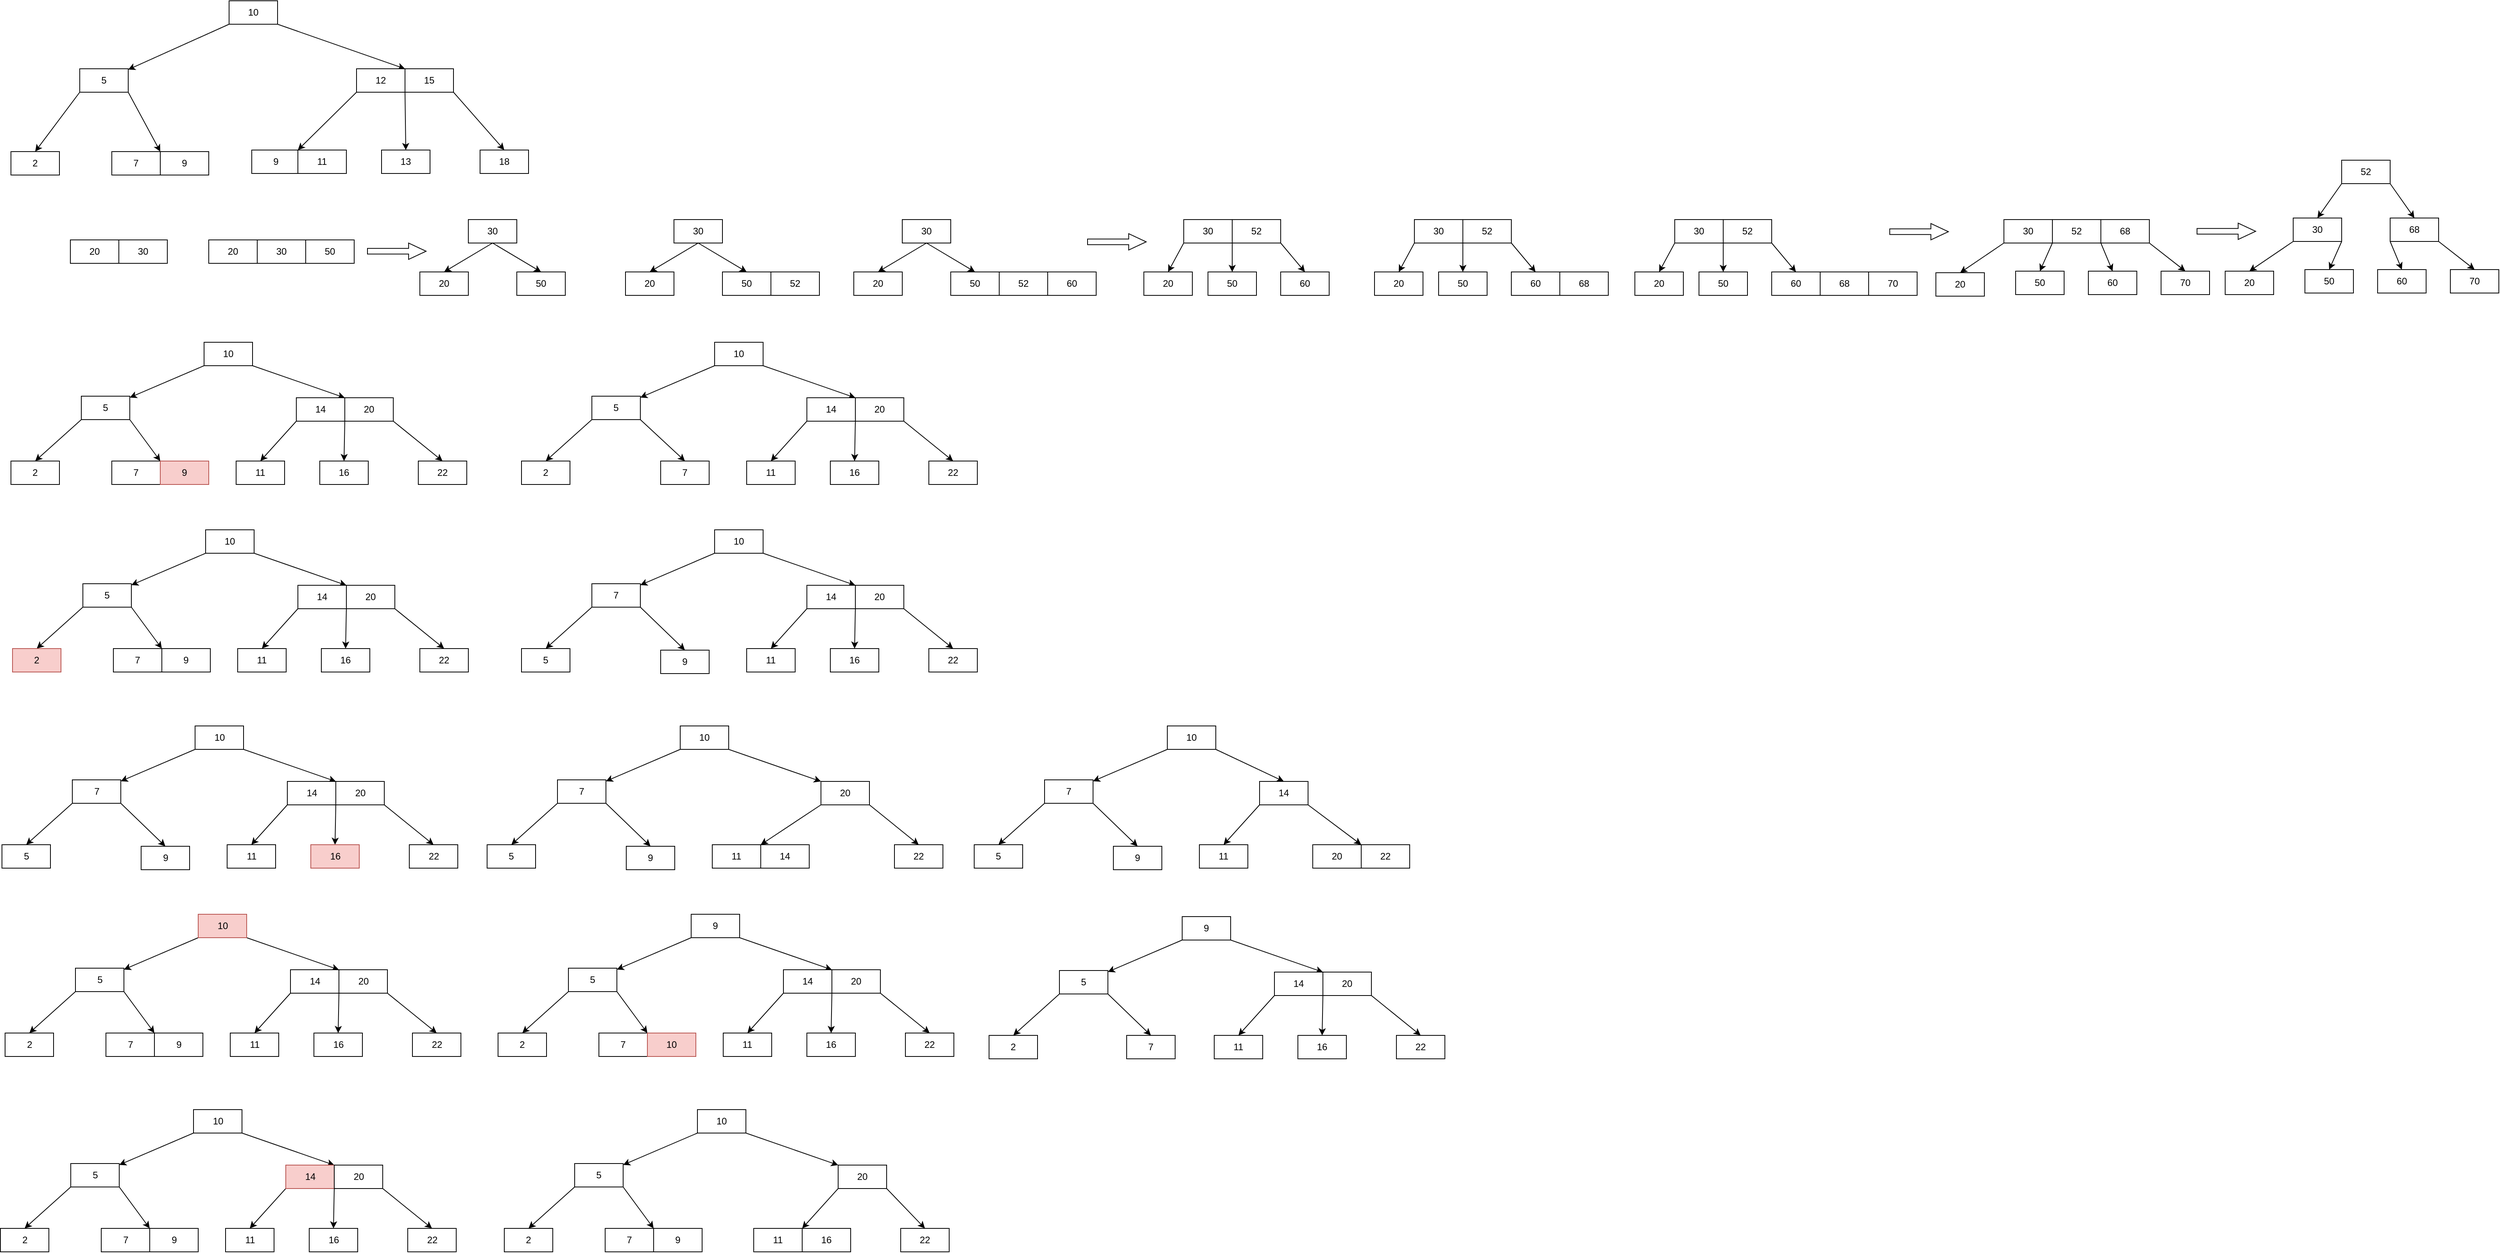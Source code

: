 <mxfile version="14.6.10" type="github">
  <diagram id="ewSjzQo0AmuXFX-6hgDm" name="Page-1">
    <mxGraphModel dx="1038" dy="548" grid="0" gridSize="10" guides="1" tooltips="1" connect="1" arrows="1" fold="1" page="1" pageScale="1" pageWidth="3300" pageHeight="4681" background="none" math="0" shadow="0">
      <root>
        <mxCell id="0" />
        <mxCell id="1" parent="0" />
        <mxCell id="8DN94r87sWfCBdkwbbwG-13" style="rounded=0;orthogonalLoop=1;jettySize=auto;html=1;exitX=0;exitY=1;exitDx=0;exitDy=0;" edge="1" parent="1" source="8DN94r87sWfCBdkwbbwG-1" target="8DN94r87sWfCBdkwbbwG-3">
          <mxGeometry relative="1" as="geometry" />
        </mxCell>
        <mxCell id="8DN94r87sWfCBdkwbbwG-14" style="edgeStyle=none;rounded=0;orthogonalLoop=1;jettySize=auto;html=1;exitX=1;exitY=1;exitDx=0;exitDy=0;entryX=0;entryY=0;entryDx=0;entryDy=0;" edge="1" parent="1" source="8DN94r87sWfCBdkwbbwG-1" target="8DN94r87sWfCBdkwbbwG-5">
          <mxGeometry relative="1" as="geometry" />
        </mxCell>
        <mxCell id="8DN94r87sWfCBdkwbbwG-1" value="10" style="rounded=0;whiteSpace=wrap;html=1;" vertex="1" parent="1">
          <mxGeometry x="395" y="63" width="62" height="30" as="geometry" />
        </mxCell>
        <mxCell id="8DN94r87sWfCBdkwbbwG-15" style="edgeStyle=none;rounded=0;orthogonalLoop=1;jettySize=auto;html=1;exitX=0;exitY=1;exitDx=0;exitDy=0;entryX=0.5;entryY=0;entryDx=0;entryDy=0;" edge="1" parent="1" source="8DN94r87sWfCBdkwbbwG-3" target="8DN94r87sWfCBdkwbbwG-6">
          <mxGeometry relative="1" as="geometry" />
        </mxCell>
        <mxCell id="8DN94r87sWfCBdkwbbwG-16" style="edgeStyle=none;rounded=0;orthogonalLoop=1;jettySize=auto;html=1;exitX=1;exitY=1;exitDx=0;exitDy=0;entryX=0;entryY=0;entryDx=0;entryDy=0;" edge="1" parent="1" source="8DN94r87sWfCBdkwbbwG-3" target="8DN94r87sWfCBdkwbbwG-8">
          <mxGeometry relative="1" as="geometry" />
        </mxCell>
        <mxCell id="8DN94r87sWfCBdkwbbwG-3" value="5" style="rounded=0;whiteSpace=wrap;html=1;" vertex="1" parent="1">
          <mxGeometry x="204" y="150" width="62" height="30" as="geometry" />
        </mxCell>
        <mxCell id="8DN94r87sWfCBdkwbbwG-17" style="edgeStyle=none;rounded=0;orthogonalLoop=1;jettySize=auto;html=1;exitX=0;exitY=1;exitDx=0;exitDy=0;entryX=0;entryY=0;entryDx=0;entryDy=0;" edge="1" parent="1" source="8DN94r87sWfCBdkwbbwG-4" target="8DN94r87sWfCBdkwbbwG-10">
          <mxGeometry relative="1" as="geometry" />
        </mxCell>
        <mxCell id="8DN94r87sWfCBdkwbbwG-4" value="12" style="rounded=0;whiteSpace=wrap;html=1;" vertex="1" parent="1">
          <mxGeometry x="558" y="150" width="62" height="30" as="geometry" />
        </mxCell>
        <mxCell id="8DN94r87sWfCBdkwbbwG-18" style="edgeStyle=none;rounded=0;orthogonalLoop=1;jettySize=auto;html=1;exitX=0;exitY=1;exitDx=0;exitDy=0;entryX=0.5;entryY=0;entryDx=0;entryDy=0;" edge="1" parent="1" source="8DN94r87sWfCBdkwbbwG-5" target="8DN94r87sWfCBdkwbbwG-11">
          <mxGeometry relative="1" as="geometry" />
        </mxCell>
        <mxCell id="8DN94r87sWfCBdkwbbwG-19" style="edgeStyle=none;rounded=0;orthogonalLoop=1;jettySize=auto;html=1;exitX=1;exitY=1;exitDx=0;exitDy=0;entryX=0.5;entryY=0;entryDx=0;entryDy=0;" edge="1" parent="1" source="8DN94r87sWfCBdkwbbwG-5" target="8DN94r87sWfCBdkwbbwG-12">
          <mxGeometry relative="1" as="geometry" />
        </mxCell>
        <mxCell id="8DN94r87sWfCBdkwbbwG-5" value="15" style="rounded=0;whiteSpace=wrap;html=1;" vertex="1" parent="1">
          <mxGeometry x="620" y="150" width="62" height="30" as="geometry" />
        </mxCell>
        <mxCell id="8DN94r87sWfCBdkwbbwG-6" value="2" style="rounded=0;whiteSpace=wrap;html=1;" vertex="1" parent="1">
          <mxGeometry x="116" y="256" width="62" height="30" as="geometry" />
        </mxCell>
        <mxCell id="8DN94r87sWfCBdkwbbwG-7" value="7" style="rounded=0;whiteSpace=wrap;html=1;" vertex="1" parent="1">
          <mxGeometry x="245" y="256" width="62" height="30" as="geometry" />
        </mxCell>
        <mxCell id="8DN94r87sWfCBdkwbbwG-8" value="9" style="rounded=0;whiteSpace=wrap;html=1;" vertex="1" parent="1">
          <mxGeometry x="307" y="256" width="62" height="30" as="geometry" />
        </mxCell>
        <mxCell id="8DN94r87sWfCBdkwbbwG-9" value="9" style="rounded=0;whiteSpace=wrap;html=1;" vertex="1" parent="1">
          <mxGeometry x="424" y="254" width="62" height="30" as="geometry" />
        </mxCell>
        <mxCell id="8DN94r87sWfCBdkwbbwG-10" value="11" style="rounded=0;whiteSpace=wrap;html=1;" vertex="1" parent="1">
          <mxGeometry x="483" y="254" width="62" height="30" as="geometry" />
        </mxCell>
        <mxCell id="8DN94r87sWfCBdkwbbwG-11" value="13" style="rounded=0;whiteSpace=wrap;html=1;" vertex="1" parent="1">
          <mxGeometry x="590" y="254" width="62" height="30" as="geometry" />
        </mxCell>
        <mxCell id="8DN94r87sWfCBdkwbbwG-12" value="18" style="rounded=0;whiteSpace=wrap;html=1;" vertex="1" parent="1">
          <mxGeometry x="716" y="254" width="62" height="30" as="geometry" />
        </mxCell>
        <mxCell id="8DN94r87sWfCBdkwbbwG-20" value="20" style="rounded=0;whiteSpace=wrap;html=1;" vertex="1" parent="1">
          <mxGeometry x="192" y="369" width="62" height="30" as="geometry" />
        </mxCell>
        <mxCell id="8DN94r87sWfCBdkwbbwG-21" value="30" style="rounded=0;whiteSpace=wrap;html=1;" vertex="1" parent="1">
          <mxGeometry x="254" y="369" width="62" height="30" as="geometry" />
        </mxCell>
        <mxCell id="8DN94r87sWfCBdkwbbwG-22" value="20" style="rounded=0;whiteSpace=wrap;html=1;" vertex="1" parent="1">
          <mxGeometry x="369" y="369" width="62" height="30" as="geometry" />
        </mxCell>
        <mxCell id="8DN94r87sWfCBdkwbbwG-23" value="30" style="rounded=0;whiteSpace=wrap;html=1;" vertex="1" parent="1">
          <mxGeometry x="431" y="369" width="62" height="30" as="geometry" />
        </mxCell>
        <mxCell id="8DN94r87sWfCBdkwbbwG-24" value="50" style="rounded=0;whiteSpace=wrap;html=1;" vertex="1" parent="1">
          <mxGeometry x="493" y="369" width="62" height="30" as="geometry" />
        </mxCell>
        <mxCell id="8DN94r87sWfCBdkwbbwG-25" value="20" style="rounded=0;whiteSpace=wrap;html=1;" vertex="1" parent="1">
          <mxGeometry x="639" y="410" width="62" height="30" as="geometry" />
        </mxCell>
        <mxCell id="8DN94r87sWfCBdkwbbwG-28" style="edgeStyle=none;rounded=0;orthogonalLoop=1;jettySize=auto;html=1;exitX=0.5;exitY=1;exitDx=0;exitDy=0;entryX=0.5;entryY=0;entryDx=0;entryDy=0;" edge="1" parent="1" source="8DN94r87sWfCBdkwbbwG-26" target="8DN94r87sWfCBdkwbbwG-25">
          <mxGeometry relative="1" as="geometry" />
        </mxCell>
        <mxCell id="8DN94r87sWfCBdkwbbwG-29" style="edgeStyle=none;rounded=0;orthogonalLoop=1;jettySize=auto;html=1;exitX=0.5;exitY=1;exitDx=0;exitDy=0;entryX=0.5;entryY=0;entryDx=0;entryDy=0;" edge="1" parent="1" source="8DN94r87sWfCBdkwbbwG-26" target="8DN94r87sWfCBdkwbbwG-27">
          <mxGeometry relative="1" as="geometry" />
        </mxCell>
        <mxCell id="8DN94r87sWfCBdkwbbwG-26" value="30" style="rounded=0;whiteSpace=wrap;html=1;" vertex="1" parent="1">
          <mxGeometry x="701" y="343" width="62" height="30" as="geometry" />
        </mxCell>
        <mxCell id="8DN94r87sWfCBdkwbbwG-27" value="50" style="rounded=0;whiteSpace=wrap;html=1;" vertex="1" parent="1">
          <mxGeometry x="763" y="410" width="62" height="30" as="geometry" />
        </mxCell>
        <mxCell id="8DN94r87sWfCBdkwbbwG-34" value="" style="html=1;shadow=0;dashed=0;align=center;verticalAlign=middle;shape=mxgraph.arrows2.arrow;dy=0.65;dx=22.4;notch=0;fillColor=#ffffff;" vertex="1" parent="1">
          <mxGeometry x="572" y="373" width="75" height="21" as="geometry" />
        </mxCell>
        <mxCell id="8DN94r87sWfCBdkwbbwG-35" value="20" style="rounded=0;whiteSpace=wrap;html=1;" vertex="1" parent="1">
          <mxGeometry x="902" y="410" width="62" height="30" as="geometry" />
        </mxCell>
        <mxCell id="8DN94r87sWfCBdkwbbwG-36" style="edgeStyle=none;rounded=0;orthogonalLoop=1;jettySize=auto;html=1;exitX=0.5;exitY=1;exitDx=0;exitDy=0;entryX=0.5;entryY=0;entryDx=0;entryDy=0;" edge="1" parent="1" source="8DN94r87sWfCBdkwbbwG-38" target="8DN94r87sWfCBdkwbbwG-35">
          <mxGeometry relative="1" as="geometry" />
        </mxCell>
        <mxCell id="8DN94r87sWfCBdkwbbwG-37" style="edgeStyle=none;rounded=0;orthogonalLoop=1;jettySize=auto;html=1;exitX=0.5;exitY=1;exitDx=0;exitDy=0;entryX=0.5;entryY=0;entryDx=0;entryDy=0;" edge="1" parent="1" source="8DN94r87sWfCBdkwbbwG-38" target="8DN94r87sWfCBdkwbbwG-39">
          <mxGeometry relative="1" as="geometry" />
        </mxCell>
        <mxCell id="8DN94r87sWfCBdkwbbwG-38" value="30" style="rounded=0;whiteSpace=wrap;html=1;" vertex="1" parent="1">
          <mxGeometry x="964" y="343" width="62" height="30" as="geometry" />
        </mxCell>
        <mxCell id="8DN94r87sWfCBdkwbbwG-39" value="50" style="rounded=0;whiteSpace=wrap;html=1;" vertex="1" parent="1">
          <mxGeometry x="1026" y="410" width="62" height="30" as="geometry" />
        </mxCell>
        <mxCell id="8DN94r87sWfCBdkwbbwG-40" value="52" style="rounded=0;whiteSpace=wrap;html=1;" vertex="1" parent="1">
          <mxGeometry x="1088" y="410" width="62" height="30" as="geometry" />
        </mxCell>
        <mxCell id="8DN94r87sWfCBdkwbbwG-41" value="20" style="rounded=0;whiteSpace=wrap;html=1;" vertex="1" parent="1">
          <mxGeometry x="1194" y="410" width="62" height="30" as="geometry" />
        </mxCell>
        <mxCell id="8DN94r87sWfCBdkwbbwG-42" style="edgeStyle=none;rounded=0;orthogonalLoop=1;jettySize=auto;html=1;exitX=0.5;exitY=1;exitDx=0;exitDy=0;entryX=0.5;entryY=0;entryDx=0;entryDy=0;" edge="1" parent="1" source="8DN94r87sWfCBdkwbbwG-44" target="8DN94r87sWfCBdkwbbwG-41">
          <mxGeometry relative="1" as="geometry" />
        </mxCell>
        <mxCell id="8DN94r87sWfCBdkwbbwG-43" style="edgeStyle=none;rounded=0;orthogonalLoop=1;jettySize=auto;html=1;exitX=0.5;exitY=1;exitDx=0;exitDy=0;entryX=0.5;entryY=0;entryDx=0;entryDy=0;" edge="1" parent="1" source="8DN94r87sWfCBdkwbbwG-44" target="8DN94r87sWfCBdkwbbwG-45">
          <mxGeometry relative="1" as="geometry" />
        </mxCell>
        <mxCell id="8DN94r87sWfCBdkwbbwG-44" value="30" style="rounded=0;whiteSpace=wrap;html=1;" vertex="1" parent="1">
          <mxGeometry x="1256" y="343" width="62" height="30" as="geometry" />
        </mxCell>
        <mxCell id="8DN94r87sWfCBdkwbbwG-45" value="50" style="rounded=0;whiteSpace=wrap;html=1;" vertex="1" parent="1">
          <mxGeometry x="1318" y="410" width="62" height="30" as="geometry" />
        </mxCell>
        <mxCell id="8DN94r87sWfCBdkwbbwG-46" value="52" style="rounded=0;whiteSpace=wrap;html=1;" vertex="1" parent="1">
          <mxGeometry x="1380" y="410" width="62" height="30" as="geometry" />
        </mxCell>
        <mxCell id="8DN94r87sWfCBdkwbbwG-47" value="60" style="rounded=0;whiteSpace=wrap;html=1;" vertex="1" parent="1">
          <mxGeometry x="1442" y="410" width="62" height="30" as="geometry" />
        </mxCell>
        <mxCell id="8DN94r87sWfCBdkwbbwG-48" value="20" style="rounded=0;whiteSpace=wrap;html=1;" vertex="1" parent="1">
          <mxGeometry x="1565" y="410" width="62" height="30" as="geometry" />
        </mxCell>
        <mxCell id="8DN94r87sWfCBdkwbbwG-75" style="edgeStyle=none;rounded=0;orthogonalLoop=1;jettySize=auto;html=1;exitX=0;exitY=1;exitDx=0;exitDy=0;entryX=0.5;entryY=0;entryDx=0;entryDy=0;" edge="1" parent="1" source="8DN94r87sWfCBdkwbbwG-51" target="8DN94r87sWfCBdkwbbwG-48">
          <mxGeometry relative="1" as="geometry" />
        </mxCell>
        <mxCell id="8DN94r87sWfCBdkwbbwG-51" value="30" style="rounded=0;whiteSpace=wrap;html=1;" vertex="1" parent="1">
          <mxGeometry x="1616" y="343" width="62" height="30" as="geometry" />
        </mxCell>
        <mxCell id="8DN94r87sWfCBdkwbbwG-52" value="50" style="rounded=0;whiteSpace=wrap;html=1;" vertex="1" parent="1">
          <mxGeometry x="1647" y="410" width="62" height="30" as="geometry" />
        </mxCell>
        <mxCell id="8DN94r87sWfCBdkwbbwG-77" style="edgeStyle=none;rounded=0;orthogonalLoop=1;jettySize=auto;html=1;exitX=0;exitY=1;exitDx=0;exitDy=0;entryX=0.5;entryY=0;entryDx=0;entryDy=0;" edge="1" parent="1" source="8DN94r87sWfCBdkwbbwG-53" target="8DN94r87sWfCBdkwbbwG-52">
          <mxGeometry relative="1" as="geometry" />
        </mxCell>
        <mxCell id="8DN94r87sWfCBdkwbbwG-78" style="edgeStyle=none;rounded=0;orthogonalLoop=1;jettySize=auto;html=1;exitX=1;exitY=1;exitDx=0;exitDy=0;entryX=0.5;entryY=0;entryDx=0;entryDy=0;" edge="1" parent="1" source="8DN94r87sWfCBdkwbbwG-53" target="8DN94r87sWfCBdkwbbwG-54">
          <mxGeometry relative="1" as="geometry" />
        </mxCell>
        <mxCell id="8DN94r87sWfCBdkwbbwG-53" value="52" style="rounded=0;whiteSpace=wrap;html=1;" vertex="1" parent="1">
          <mxGeometry x="1678" y="343" width="62" height="30" as="geometry" />
        </mxCell>
        <mxCell id="8DN94r87sWfCBdkwbbwG-54" value="60" style="rounded=0;whiteSpace=wrap;html=1;" vertex="1" parent="1">
          <mxGeometry x="1740" y="410" width="62" height="30" as="geometry" />
        </mxCell>
        <mxCell id="8DN94r87sWfCBdkwbbwG-58" value="" style="html=1;shadow=0;dashed=0;align=center;verticalAlign=middle;shape=mxgraph.arrows2.arrow;dy=0.65;dx=22.4;notch=0;fillColor=#ffffff;" vertex="1" parent="1">
          <mxGeometry x="1493" y="361" width="75" height="21" as="geometry" />
        </mxCell>
        <mxCell id="8DN94r87sWfCBdkwbbwG-66" value="68" style="rounded=0;whiteSpace=wrap;html=1;" vertex="1" parent="1">
          <mxGeometry x="2097" y="410" width="62" height="30" as="geometry" />
        </mxCell>
        <mxCell id="8DN94r87sWfCBdkwbbwG-79" value="20" style="rounded=0;whiteSpace=wrap;html=1;" vertex="1" parent="1">
          <mxGeometry x="1860" y="410" width="62" height="30" as="geometry" />
        </mxCell>
        <mxCell id="8DN94r87sWfCBdkwbbwG-80" style="edgeStyle=none;rounded=0;orthogonalLoop=1;jettySize=auto;html=1;exitX=0;exitY=1;exitDx=0;exitDy=0;entryX=0.5;entryY=0;entryDx=0;entryDy=0;" edge="1" parent="1" source="8DN94r87sWfCBdkwbbwG-81" target="8DN94r87sWfCBdkwbbwG-79">
          <mxGeometry relative="1" as="geometry" />
        </mxCell>
        <mxCell id="8DN94r87sWfCBdkwbbwG-81" value="30" style="rounded=0;whiteSpace=wrap;html=1;" vertex="1" parent="1">
          <mxGeometry x="1911" y="343" width="62" height="30" as="geometry" />
        </mxCell>
        <mxCell id="8DN94r87sWfCBdkwbbwG-82" value="50" style="rounded=0;whiteSpace=wrap;html=1;" vertex="1" parent="1">
          <mxGeometry x="1942" y="410" width="62" height="30" as="geometry" />
        </mxCell>
        <mxCell id="8DN94r87sWfCBdkwbbwG-83" style="edgeStyle=none;rounded=0;orthogonalLoop=1;jettySize=auto;html=1;exitX=0;exitY=1;exitDx=0;exitDy=0;entryX=0.5;entryY=0;entryDx=0;entryDy=0;" edge="1" parent="1" source="8DN94r87sWfCBdkwbbwG-85" target="8DN94r87sWfCBdkwbbwG-82">
          <mxGeometry relative="1" as="geometry" />
        </mxCell>
        <mxCell id="8DN94r87sWfCBdkwbbwG-84" style="edgeStyle=none;rounded=0;orthogonalLoop=1;jettySize=auto;html=1;exitX=1;exitY=1;exitDx=0;exitDy=0;entryX=0.5;entryY=0;entryDx=0;entryDy=0;" edge="1" parent="1" source="8DN94r87sWfCBdkwbbwG-85" target="8DN94r87sWfCBdkwbbwG-86">
          <mxGeometry relative="1" as="geometry" />
        </mxCell>
        <mxCell id="8DN94r87sWfCBdkwbbwG-85" value="52" style="rounded=0;whiteSpace=wrap;html=1;" vertex="1" parent="1">
          <mxGeometry x="1973" y="343" width="62" height="30" as="geometry" />
        </mxCell>
        <mxCell id="8DN94r87sWfCBdkwbbwG-86" value="60" style="rounded=0;whiteSpace=wrap;html=1;" vertex="1" parent="1">
          <mxGeometry x="2035" y="410" width="62" height="30" as="geometry" />
        </mxCell>
        <mxCell id="8DN94r87sWfCBdkwbbwG-87" value="68" style="rounded=0;whiteSpace=wrap;html=1;" vertex="1" parent="1">
          <mxGeometry x="2430" y="410" width="62" height="30" as="geometry" />
        </mxCell>
        <mxCell id="8DN94r87sWfCBdkwbbwG-88" value="20" style="rounded=0;whiteSpace=wrap;html=1;" vertex="1" parent="1">
          <mxGeometry x="2193" y="410" width="62" height="30" as="geometry" />
        </mxCell>
        <mxCell id="8DN94r87sWfCBdkwbbwG-89" style="edgeStyle=none;rounded=0;orthogonalLoop=1;jettySize=auto;html=1;exitX=0;exitY=1;exitDx=0;exitDy=0;entryX=0.5;entryY=0;entryDx=0;entryDy=0;" edge="1" parent="1" source="8DN94r87sWfCBdkwbbwG-90" target="8DN94r87sWfCBdkwbbwG-88">
          <mxGeometry relative="1" as="geometry" />
        </mxCell>
        <mxCell id="8DN94r87sWfCBdkwbbwG-90" value="30" style="rounded=0;whiteSpace=wrap;html=1;" vertex="1" parent="1">
          <mxGeometry x="2244" y="343" width="62" height="30" as="geometry" />
        </mxCell>
        <mxCell id="8DN94r87sWfCBdkwbbwG-91" value="50" style="rounded=0;whiteSpace=wrap;html=1;" vertex="1" parent="1">
          <mxGeometry x="2275" y="410" width="62" height="30" as="geometry" />
        </mxCell>
        <mxCell id="8DN94r87sWfCBdkwbbwG-92" style="edgeStyle=none;rounded=0;orthogonalLoop=1;jettySize=auto;html=1;exitX=0;exitY=1;exitDx=0;exitDy=0;entryX=0.5;entryY=0;entryDx=0;entryDy=0;" edge="1" parent="1" source="8DN94r87sWfCBdkwbbwG-94" target="8DN94r87sWfCBdkwbbwG-91">
          <mxGeometry relative="1" as="geometry" />
        </mxCell>
        <mxCell id="8DN94r87sWfCBdkwbbwG-93" style="edgeStyle=none;rounded=0;orthogonalLoop=1;jettySize=auto;html=1;exitX=1;exitY=1;exitDx=0;exitDy=0;entryX=0.5;entryY=0;entryDx=0;entryDy=0;" edge="1" parent="1" source="8DN94r87sWfCBdkwbbwG-94" target="8DN94r87sWfCBdkwbbwG-95">
          <mxGeometry relative="1" as="geometry" />
        </mxCell>
        <mxCell id="8DN94r87sWfCBdkwbbwG-94" value="52" style="rounded=0;whiteSpace=wrap;html=1;" vertex="1" parent="1">
          <mxGeometry x="2306" y="343" width="62" height="30" as="geometry" />
        </mxCell>
        <mxCell id="8DN94r87sWfCBdkwbbwG-95" value="60" style="rounded=0;whiteSpace=wrap;html=1;" vertex="1" parent="1">
          <mxGeometry x="2368" y="410" width="62" height="30" as="geometry" />
        </mxCell>
        <mxCell id="8DN94r87sWfCBdkwbbwG-96" value="70" style="rounded=0;whiteSpace=wrap;html=1;" vertex="1" parent="1">
          <mxGeometry x="2492" y="410" width="62" height="30" as="geometry" />
        </mxCell>
        <mxCell id="8DN94r87sWfCBdkwbbwG-109" style="edgeStyle=none;rounded=0;orthogonalLoop=1;jettySize=auto;html=1;exitX=0;exitY=1;exitDx=0;exitDy=0;entryX=0.5;entryY=0;entryDx=0;entryDy=0;" edge="1" parent="1" source="8DN94r87sWfCBdkwbbwG-97" target="8DN94r87sWfCBdkwbbwG-105">
          <mxGeometry relative="1" as="geometry" />
        </mxCell>
        <mxCell id="8DN94r87sWfCBdkwbbwG-110" style="edgeStyle=none;rounded=0;orthogonalLoop=1;jettySize=auto;html=1;exitX=1;exitY=1;exitDx=0;exitDy=0;entryX=0.5;entryY=0;entryDx=0;entryDy=0;" edge="1" parent="1" source="8DN94r87sWfCBdkwbbwG-97" target="8DN94r87sWfCBdkwbbwG-106">
          <mxGeometry relative="1" as="geometry" />
        </mxCell>
        <mxCell id="8DN94r87sWfCBdkwbbwG-97" value="68" style="rounded=0;whiteSpace=wrap;html=1;" vertex="1" parent="1">
          <mxGeometry x="2789" y="343" width="62" height="30" as="geometry" />
        </mxCell>
        <mxCell id="8DN94r87sWfCBdkwbbwG-98" value="20" style="rounded=0;whiteSpace=wrap;html=1;" vertex="1" parent="1">
          <mxGeometry x="2578" y="411" width="62" height="30" as="geometry" />
        </mxCell>
        <mxCell id="8DN94r87sWfCBdkwbbwG-107" style="edgeStyle=none;rounded=0;orthogonalLoop=1;jettySize=auto;html=1;exitX=0;exitY=1;exitDx=0;exitDy=0;entryX=0.5;entryY=0;entryDx=0;entryDy=0;" edge="1" parent="1" source="8DN94r87sWfCBdkwbbwG-100" target="8DN94r87sWfCBdkwbbwG-98">
          <mxGeometry relative="1" as="geometry" />
        </mxCell>
        <mxCell id="8DN94r87sWfCBdkwbbwG-108" style="edgeStyle=none;rounded=0;orthogonalLoop=1;jettySize=auto;html=1;exitX=1;exitY=1;exitDx=0;exitDy=0;entryX=0.5;entryY=0;entryDx=0;entryDy=0;" edge="1" parent="1" source="8DN94r87sWfCBdkwbbwG-100" target="8DN94r87sWfCBdkwbbwG-101">
          <mxGeometry relative="1" as="geometry" />
        </mxCell>
        <mxCell id="8DN94r87sWfCBdkwbbwG-100" value="30" style="rounded=0;whiteSpace=wrap;html=1;" vertex="1" parent="1">
          <mxGeometry x="2665" y="343" width="62" height="30" as="geometry" />
        </mxCell>
        <mxCell id="8DN94r87sWfCBdkwbbwG-101" value="50" style="rounded=0;whiteSpace=wrap;html=1;" vertex="1" parent="1">
          <mxGeometry x="2680" y="409" width="62" height="30" as="geometry" />
        </mxCell>
        <mxCell id="8DN94r87sWfCBdkwbbwG-104" value="52" style="rounded=0;whiteSpace=wrap;html=1;" vertex="1" parent="1">
          <mxGeometry x="2727" y="343" width="62" height="30" as="geometry" />
        </mxCell>
        <mxCell id="8DN94r87sWfCBdkwbbwG-105" value="60" style="rounded=0;whiteSpace=wrap;html=1;" vertex="1" parent="1">
          <mxGeometry x="2773" y="409" width="62" height="30" as="geometry" />
        </mxCell>
        <mxCell id="8DN94r87sWfCBdkwbbwG-106" value="70" style="rounded=0;whiteSpace=wrap;html=1;" vertex="1" parent="1">
          <mxGeometry x="2866" y="409" width="62" height="30" as="geometry" />
        </mxCell>
        <mxCell id="8DN94r87sWfCBdkwbbwG-111" style="edgeStyle=none;rounded=0;orthogonalLoop=1;jettySize=auto;html=1;exitX=0;exitY=1;exitDx=0;exitDy=0;entryX=0.5;entryY=0;entryDx=0;entryDy=0;" edge="1" parent="1" source="8DN94r87sWfCBdkwbbwG-113" target="8DN94r87sWfCBdkwbbwG-120">
          <mxGeometry relative="1" as="geometry" />
        </mxCell>
        <mxCell id="8DN94r87sWfCBdkwbbwG-112" style="edgeStyle=none;rounded=0;orthogonalLoop=1;jettySize=auto;html=1;exitX=1;exitY=1;exitDx=0;exitDy=0;entryX=0.5;entryY=0;entryDx=0;entryDy=0;" edge="1" parent="1" source="8DN94r87sWfCBdkwbbwG-113" target="8DN94r87sWfCBdkwbbwG-121">
          <mxGeometry relative="1" as="geometry" />
        </mxCell>
        <mxCell id="8DN94r87sWfCBdkwbbwG-113" value="68" style="rounded=0;whiteSpace=wrap;html=1;" vertex="1" parent="1">
          <mxGeometry x="3159" y="341" width="62" height="30" as="geometry" />
        </mxCell>
        <mxCell id="8DN94r87sWfCBdkwbbwG-114" value="20" style="rounded=0;whiteSpace=wrap;html=1;" vertex="1" parent="1">
          <mxGeometry x="2948" y="409" width="62" height="30" as="geometry" />
        </mxCell>
        <mxCell id="8DN94r87sWfCBdkwbbwG-115" style="edgeStyle=none;rounded=0;orthogonalLoop=1;jettySize=auto;html=1;exitX=0;exitY=1;exitDx=0;exitDy=0;entryX=0.5;entryY=0;entryDx=0;entryDy=0;" edge="1" parent="1" source="8DN94r87sWfCBdkwbbwG-117" target="8DN94r87sWfCBdkwbbwG-114">
          <mxGeometry relative="1" as="geometry" />
        </mxCell>
        <mxCell id="8DN94r87sWfCBdkwbbwG-116" style="edgeStyle=none;rounded=0;orthogonalLoop=1;jettySize=auto;html=1;exitX=1;exitY=1;exitDx=0;exitDy=0;entryX=0.5;entryY=0;entryDx=0;entryDy=0;" edge="1" parent="1" source="8DN94r87sWfCBdkwbbwG-117" target="8DN94r87sWfCBdkwbbwG-118">
          <mxGeometry relative="1" as="geometry" />
        </mxCell>
        <mxCell id="8DN94r87sWfCBdkwbbwG-117" value="30" style="rounded=0;whiteSpace=wrap;html=1;" vertex="1" parent="1">
          <mxGeometry x="3035" y="341" width="62" height="30" as="geometry" />
        </mxCell>
        <mxCell id="8DN94r87sWfCBdkwbbwG-118" value="50" style="rounded=0;whiteSpace=wrap;html=1;" vertex="1" parent="1">
          <mxGeometry x="3050" y="407" width="62" height="30" as="geometry" />
        </mxCell>
        <mxCell id="8DN94r87sWfCBdkwbbwG-122" style="edgeStyle=none;rounded=0;orthogonalLoop=1;jettySize=auto;html=1;exitX=0;exitY=1;exitDx=0;exitDy=0;entryX=0.5;entryY=0;entryDx=0;entryDy=0;" edge="1" parent="1" source="8DN94r87sWfCBdkwbbwG-119" target="8DN94r87sWfCBdkwbbwG-117">
          <mxGeometry relative="1" as="geometry" />
        </mxCell>
        <mxCell id="8DN94r87sWfCBdkwbbwG-123" style="edgeStyle=none;rounded=0;orthogonalLoop=1;jettySize=auto;html=1;exitX=1;exitY=1;exitDx=0;exitDy=0;entryX=0.5;entryY=0;entryDx=0;entryDy=0;" edge="1" parent="1" source="8DN94r87sWfCBdkwbbwG-119" target="8DN94r87sWfCBdkwbbwG-113">
          <mxGeometry relative="1" as="geometry" />
        </mxCell>
        <mxCell id="8DN94r87sWfCBdkwbbwG-119" value="52" style="rounded=0;whiteSpace=wrap;html=1;" vertex="1" parent="1">
          <mxGeometry x="3097" y="267" width="62" height="30" as="geometry" />
        </mxCell>
        <mxCell id="8DN94r87sWfCBdkwbbwG-120" value="60" style="rounded=0;whiteSpace=wrap;html=1;" vertex="1" parent="1">
          <mxGeometry x="3143" y="407" width="62" height="30" as="geometry" />
        </mxCell>
        <mxCell id="8DN94r87sWfCBdkwbbwG-121" value="70" style="rounded=0;whiteSpace=wrap;html=1;" vertex="1" parent="1">
          <mxGeometry x="3236" y="407" width="62" height="30" as="geometry" />
        </mxCell>
        <mxCell id="8DN94r87sWfCBdkwbbwG-135" value="" style="html=1;shadow=0;dashed=0;align=center;verticalAlign=middle;shape=mxgraph.arrows2.arrow;dy=0.65;dx=22.4;notch=0;fillColor=#ffffff;" vertex="1" parent="1">
          <mxGeometry x="2519" y="348" width="75" height="21" as="geometry" />
        </mxCell>
        <mxCell id="8DN94r87sWfCBdkwbbwG-137" value="" style="html=1;shadow=0;dashed=0;align=center;verticalAlign=middle;shape=mxgraph.arrows2.arrow;dy=0.65;dx=22.4;notch=0;fillColor=#ffffff;" vertex="1" parent="1">
          <mxGeometry x="2912" y="347.5" width="75" height="21" as="geometry" />
        </mxCell>
        <mxCell id="8DN94r87sWfCBdkwbbwG-138" style="rounded=0;orthogonalLoop=1;jettySize=auto;html=1;exitX=0;exitY=1;exitDx=0;exitDy=0;" edge="1" parent="1" source="8DN94r87sWfCBdkwbbwG-140" target="8DN94r87sWfCBdkwbbwG-143">
          <mxGeometry relative="1" as="geometry" />
        </mxCell>
        <mxCell id="8DN94r87sWfCBdkwbbwG-139" style="edgeStyle=none;rounded=0;orthogonalLoop=1;jettySize=auto;html=1;exitX=1;exitY=1;exitDx=0;exitDy=0;entryX=0;entryY=0;entryDx=0;entryDy=0;" edge="1" parent="1" source="8DN94r87sWfCBdkwbbwG-140" target="8DN94r87sWfCBdkwbbwG-148">
          <mxGeometry relative="1" as="geometry" />
        </mxCell>
        <mxCell id="8DN94r87sWfCBdkwbbwG-140" value="10" style="rounded=0;whiteSpace=wrap;html=1;" vertex="1" parent="1">
          <mxGeometry x="363" y="500" width="62" height="30" as="geometry" />
        </mxCell>
        <mxCell id="8DN94r87sWfCBdkwbbwG-141" style="edgeStyle=none;rounded=0;orthogonalLoop=1;jettySize=auto;html=1;exitX=0;exitY=1;exitDx=0;exitDy=0;entryX=0.5;entryY=0;entryDx=0;entryDy=0;" edge="1" parent="1" source="8DN94r87sWfCBdkwbbwG-143" target="8DN94r87sWfCBdkwbbwG-149">
          <mxGeometry relative="1" as="geometry" />
        </mxCell>
        <mxCell id="8DN94r87sWfCBdkwbbwG-142" style="edgeStyle=none;rounded=0;orthogonalLoop=1;jettySize=auto;html=1;exitX=1;exitY=1;exitDx=0;exitDy=0;entryX=0;entryY=0;entryDx=0;entryDy=0;" edge="1" parent="1" source="8DN94r87sWfCBdkwbbwG-143" target="8DN94r87sWfCBdkwbbwG-151">
          <mxGeometry relative="1" as="geometry" />
        </mxCell>
        <mxCell id="8DN94r87sWfCBdkwbbwG-143" value="5" style="rounded=0;whiteSpace=wrap;html=1;" vertex="1" parent="1">
          <mxGeometry x="206" y="569" width="62" height="30" as="geometry" />
        </mxCell>
        <mxCell id="8DN94r87sWfCBdkwbbwG-144" style="edgeStyle=none;rounded=0;orthogonalLoop=1;jettySize=auto;html=1;exitX=0;exitY=1;exitDx=0;exitDy=0;entryX=0.5;entryY=0;entryDx=0;entryDy=0;" edge="1" parent="1" source="8DN94r87sWfCBdkwbbwG-145" target="8DN94r87sWfCBdkwbbwG-153">
          <mxGeometry relative="1" as="geometry" />
        </mxCell>
        <mxCell id="8DN94r87sWfCBdkwbbwG-145" value="14" style="rounded=0;whiteSpace=wrap;html=1;" vertex="1" parent="1">
          <mxGeometry x="481" y="571" width="62" height="30" as="geometry" />
        </mxCell>
        <mxCell id="8DN94r87sWfCBdkwbbwG-146" style="edgeStyle=none;rounded=0;orthogonalLoop=1;jettySize=auto;html=1;exitX=0;exitY=1;exitDx=0;exitDy=0;entryX=0.5;entryY=0;entryDx=0;entryDy=0;" edge="1" parent="1" source="8DN94r87sWfCBdkwbbwG-148" target="8DN94r87sWfCBdkwbbwG-154">
          <mxGeometry relative="1" as="geometry" />
        </mxCell>
        <mxCell id="8DN94r87sWfCBdkwbbwG-147" style="edgeStyle=none;rounded=0;orthogonalLoop=1;jettySize=auto;html=1;exitX=1;exitY=1;exitDx=0;exitDy=0;entryX=0.5;entryY=0;entryDx=0;entryDy=0;" edge="1" parent="1" source="8DN94r87sWfCBdkwbbwG-148" target="8DN94r87sWfCBdkwbbwG-155">
          <mxGeometry relative="1" as="geometry" />
        </mxCell>
        <mxCell id="8DN94r87sWfCBdkwbbwG-148" value="20" style="rounded=0;whiteSpace=wrap;html=1;" vertex="1" parent="1">
          <mxGeometry x="543" y="571" width="62" height="30" as="geometry" />
        </mxCell>
        <mxCell id="8DN94r87sWfCBdkwbbwG-149" value="2" style="rounded=0;whiteSpace=wrap;html=1;" vertex="1" parent="1">
          <mxGeometry x="116" y="652" width="62" height="30" as="geometry" />
        </mxCell>
        <mxCell id="8DN94r87sWfCBdkwbbwG-150" value="7" style="rounded=0;whiteSpace=wrap;html=1;" vertex="1" parent="1">
          <mxGeometry x="245" y="652" width="62" height="30" as="geometry" />
        </mxCell>
        <mxCell id="8DN94r87sWfCBdkwbbwG-151" value="9" style="rounded=0;whiteSpace=wrap;html=1;fillColor=#f8cecc;strokeColor=#b85450;" vertex="1" parent="1">
          <mxGeometry x="307" y="652" width="62" height="30" as="geometry" />
        </mxCell>
        <mxCell id="8DN94r87sWfCBdkwbbwG-153" value="11" style="rounded=0;whiteSpace=wrap;html=1;" vertex="1" parent="1">
          <mxGeometry x="404" y="652" width="62" height="30" as="geometry" />
        </mxCell>
        <mxCell id="8DN94r87sWfCBdkwbbwG-154" value="16" style="rounded=0;whiteSpace=wrap;html=1;" vertex="1" parent="1">
          <mxGeometry x="511" y="652" width="62" height="30" as="geometry" />
        </mxCell>
        <mxCell id="8DN94r87sWfCBdkwbbwG-155" value="22" style="rounded=0;whiteSpace=wrap;html=1;" vertex="1" parent="1">
          <mxGeometry x="637" y="652" width="62" height="30" as="geometry" />
        </mxCell>
        <mxCell id="8DN94r87sWfCBdkwbbwG-156" style="rounded=0;orthogonalLoop=1;jettySize=auto;html=1;exitX=0;exitY=1;exitDx=0;exitDy=0;" edge="1" parent="1" source="8DN94r87sWfCBdkwbbwG-158" target="8DN94r87sWfCBdkwbbwG-161">
          <mxGeometry relative="1" as="geometry" />
        </mxCell>
        <mxCell id="8DN94r87sWfCBdkwbbwG-157" style="edgeStyle=none;rounded=0;orthogonalLoop=1;jettySize=auto;html=1;exitX=1;exitY=1;exitDx=0;exitDy=0;entryX=0;entryY=0;entryDx=0;entryDy=0;" edge="1" parent="1" source="8DN94r87sWfCBdkwbbwG-158" target="8DN94r87sWfCBdkwbbwG-166">
          <mxGeometry relative="1" as="geometry" />
        </mxCell>
        <mxCell id="8DN94r87sWfCBdkwbbwG-158" value="10" style="rounded=0;whiteSpace=wrap;html=1;" vertex="1" parent="1">
          <mxGeometry x="1016" y="500" width="62" height="30" as="geometry" />
        </mxCell>
        <mxCell id="8DN94r87sWfCBdkwbbwG-159" style="edgeStyle=none;rounded=0;orthogonalLoop=1;jettySize=auto;html=1;exitX=0;exitY=1;exitDx=0;exitDy=0;entryX=0.5;entryY=0;entryDx=0;entryDy=0;" edge="1" parent="1" source="8DN94r87sWfCBdkwbbwG-161" target="8DN94r87sWfCBdkwbbwG-167">
          <mxGeometry relative="1" as="geometry" />
        </mxCell>
        <mxCell id="8DN94r87sWfCBdkwbbwG-160" style="edgeStyle=none;rounded=0;orthogonalLoop=1;jettySize=auto;html=1;exitX=1;exitY=1;exitDx=0;exitDy=0;entryX=0.5;entryY=0;entryDx=0;entryDy=0;" edge="1" parent="1" source="8DN94r87sWfCBdkwbbwG-161" target="8DN94r87sWfCBdkwbbwG-168">
          <mxGeometry relative="1" as="geometry">
            <mxPoint x="960" y="652" as="targetPoint" />
          </mxGeometry>
        </mxCell>
        <mxCell id="8DN94r87sWfCBdkwbbwG-161" value="5" style="rounded=0;whiteSpace=wrap;html=1;" vertex="1" parent="1">
          <mxGeometry x="859" y="569" width="62" height="30" as="geometry" />
        </mxCell>
        <mxCell id="8DN94r87sWfCBdkwbbwG-162" style="edgeStyle=none;rounded=0;orthogonalLoop=1;jettySize=auto;html=1;exitX=0;exitY=1;exitDx=0;exitDy=0;entryX=0.5;entryY=0;entryDx=0;entryDy=0;" edge="1" parent="1" source="8DN94r87sWfCBdkwbbwG-163" target="8DN94r87sWfCBdkwbbwG-170">
          <mxGeometry relative="1" as="geometry" />
        </mxCell>
        <mxCell id="8DN94r87sWfCBdkwbbwG-163" value="14" style="rounded=0;whiteSpace=wrap;html=1;" vertex="1" parent="1">
          <mxGeometry x="1134" y="571" width="62" height="30" as="geometry" />
        </mxCell>
        <mxCell id="8DN94r87sWfCBdkwbbwG-164" style="edgeStyle=none;rounded=0;orthogonalLoop=1;jettySize=auto;html=1;exitX=0;exitY=1;exitDx=0;exitDy=0;entryX=0.5;entryY=0;entryDx=0;entryDy=0;" edge="1" parent="1" source="8DN94r87sWfCBdkwbbwG-166" target="8DN94r87sWfCBdkwbbwG-171">
          <mxGeometry relative="1" as="geometry" />
        </mxCell>
        <mxCell id="8DN94r87sWfCBdkwbbwG-165" style="edgeStyle=none;rounded=0;orthogonalLoop=1;jettySize=auto;html=1;exitX=1;exitY=1;exitDx=0;exitDy=0;entryX=0.5;entryY=0;entryDx=0;entryDy=0;" edge="1" parent="1" source="8DN94r87sWfCBdkwbbwG-166" target="8DN94r87sWfCBdkwbbwG-172">
          <mxGeometry relative="1" as="geometry" />
        </mxCell>
        <mxCell id="8DN94r87sWfCBdkwbbwG-166" value="20" style="rounded=0;whiteSpace=wrap;html=1;" vertex="1" parent="1">
          <mxGeometry x="1196" y="571" width="62" height="30" as="geometry" />
        </mxCell>
        <mxCell id="8DN94r87sWfCBdkwbbwG-167" value="2" style="rounded=0;whiteSpace=wrap;html=1;" vertex="1" parent="1">
          <mxGeometry x="769" y="652" width="62" height="30" as="geometry" />
        </mxCell>
        <mxCell id="8DN94r87sWfCBdkwbbwG-168" value="7" style="rounded=0;whiteSpace=wrap;html=1;" vertex="1" parent="1">
          <mxGeometry x="947" y="652" width="62" height="30" as="geometry" />
        </mxCell>
        <mxCell id="8DN94r87sWfCBdkwbbwG-170" value="11" style="rounded=0;whiteSpace=wrap;html=1;" vertex="1" parent="1">
          <mxGeometry x="1057" y="652" width="62" height="30" as="geometry" />
        </mxCell>
        <mxCell id="8DN94r87sWfCBdkwbbwG-171" value="16" style="rounded=0;whiteSpace=wrap;html=1;" vertex="1" parent="1">
          <mxGeometry x="1164" y="652" width="62" height="30" as="geometry" />
        </mxCell>
        <mxCell id="8DN94r87sWfCBdkwbbwG-172" value="22" style="rounded=0;whiteSpace=wrap;html=1;" vertex="1" parent="1">
          <mxGeometry x="1290" y="652" width="62" height="30" as="geometry" />
        </mxCell>
        <mxCell id="8DN94r87sWfCBdkwbbwG-174" style="rounded=0;orthogonalLoop=1;jettySize=auto;html=1;exitX=0;exitY=1;exitDx=0;exitDy=0;" edge="1" parent="1" source="8DN94r87sWfCBdkwbbwG-176" target="8DN94r87sWfCBdkwbbwG-179">
          <mxGeometry relative="1" as="geometry" />
        </mxCell>
        <mxCell id="8DN94r87sWfCBdkwbbwG-175" style="edgeStyle=none;rounded=0;orthogonalLoop=1;jettySize=auto;html=1;exitX=1;exitY=1;exitDx=0;exitDy=0;entryX=0;entryY=0;entryDx=0;entryDy=0;" edge="1" parent="1" source="8DN94r87sWfCBdkwbbwG-176" target="8DN94r87sWfCBdkwbbwG-184">
          <mxGeometry relative="1" as="geometry" />
        </mxCell>
        <mxCell id="8DN94r87sWfCBdkwbbwG-176" value="10" style="rounded=0;whiteSpace=wrap;html=1;" vertex="1" parent="1">
          <mxGeometry x="365" y="740" width="62" height="30" as="geometry" />
        </mxCell>
        <mxCell id="8DN94r87sWfCBdkwbbwG-177" style="edgeStyle=none;rounded=0;orthogonalLoop=1;jettySize=auto;html=1;exitX=0;exitY=1;exitDx=0;exitDy=0;entryX=0.5;entryY=0;entryDx=0;entryDy=0;" edge="1" parent="1" source="8DN94r87sWfCBdkwbbwG-179" target="8DN94r87sWfCBdkwbbwG-185">
          <mxGeometry relative="1" as="geometry" />
        </mxCell>
        <mxCell id="8DN94r87sWfCBdkwbbwG-178" style="edgeStyle=none;rounded=0;orthogonalLoop=1;jettySize=auto;html=1;exitX=1;exitY=1;exitDx=0;exitDy=0;entryX=0;entryY=0;entryDx=0;entryDy=0;" edge="1" parent="1" source="8DN94r87sWfCBdkwbbwG-179" target="8DN94r87sWfCBdkwbbwG-187">
          <mxGeometry relative="1" as="geometry" />
        </mxCell>
        <mxCell id="8DN94r87sWfCBdkwbbwG-179" value="5" style="rounded=0;whiteSpace=wrap;html=1;" vertex="1" parent="1">
          <mxGeometry x="208" y="809" width="62" height="30" as="geometry" />
        </mxCell>
        <mxCell id="8DN94r87sWfCBdkwbbwG-180" style="edgeStyle=none;rounded=0;orthogonalLoop=1;jettySize=auto;html=1;exitX=0;exitY=1;exitDx=0;exitDy=0;entryX=0.5;entryY=0;entryDx=0;entryDy=0;" edge="1" parent="1" source="8DN94r87sWfCBdkwbbwG-181" target="8DN94r87sWfCBdkwbbwG-188">
          <mxGeometry relative="1" as="geometry" />
        </mxCell>
        <mxCell id="8DN94r87sWfCBdkwbbwG-181" value="14" style="rounded=0;whiteSpace=wrap;html=1;" vertex="1" parent="1">
          <mxGeometry x="483" y="811" width="62" height="30" as="geometry" />
        </mxCell>
        <mxCell id="8DN94r87sWfCBdkwbbwG-182" style="edgeStyle=none;rounded=0;orthogonalLoop=1;jettySize=auto;html=1;exitX=0;exitY=1;exitDx=0;exitDy=0;entryX=0.5;entryY=0;entryDx=0;entryDy=0;" edge="1" parent="1" source="8DN94r87sWfCBdkwbbwG-184" target="8DN94r87sWfCBdkwbbwG-189">
          <mxGeometry relative="1" as="geometry" />
        </mxCell>
        <mxCell id="8DN94r87sWfCBdkwbbwG-183" style="edgeStyle=none;rounded=0;orthogonalLoop=1;jettySize=auto;html=1;exitX=1;exitY=1;exitDx=0;exitDy=0;entryX=0.5;entryY=0;entryDx=0;entryDy=0;" edge="1" parent="1" source="8DN94r87sWfCBdkwbbwG-184" target="8DN94r87sWfCBdkwbbwG-190">
          <mxGeometry relative="1" as="geometry" />
        </mxCell>
        <mxCell id="8DN94r87sWfCBdkwbbwG-184" value="20" style="rounded=0;whiteSpace=wrap;html=1;" vertex="1" parent="1">
          <mxGeometry x="545" y="811" width="62" height="30" as="geometry" />
        </mxCell>
        <mxCell id="8DN94r87sWfCBdkwbbwG-185" value="2" style="rounded=0;whiteSpace=wrap;html=1;fillColor=#f8cecc;strokeColor=#b85450;" vertex="1" parent="1">
          <mxGeometry x="118" y="892" width="62" height="30" as="geometry" />
        </mxCell>
        <mxCell id="8DN94r87sWfCBdkwbbwG-186" value="7" style="rounded=0;whiteSpace=wrap;html=1;" vertex="1" parent="1">
          <mxGeometry x="247" y="892" width="62" height="30" as="geometry" />
        </mxCell>
        <mxCell id="8DN94r87sWfCBdkwbbwG-187" value="9" style="rounded=0;whiteSpace=wrap;html=1;" vertex="1" parent="1">
          <mxGeometry x="309" y="892" width="62" height="30" as="geometry" />
        </mxCell>
        <mxCell id="8DN94r87sWfCBdkwbbwG-188" value="11" style="rounded=0;whiteSpace=wrap;html=1;" vertex="1" parent="1">
          <mxGeometry x="406" y="892" width="62" height="30" as="geometry" />
        </mxCell>
        <mxCell id="8DN94r87sWfCBdkwbbwG-189" value="16" style="rounded=0;whiteSpace=wrap;html=1;" vertex="1" parent="1">
          <mxGeometry x="513" y="892" width="62" height="30" as="geometry" />
        </mxCell>
        <mxCell id="8DN94r87sWfCBdkwbbwG-190" value="22" style="rounded=0;whiteSpace=wrap;html=1;" vertex="1" parent="1">
          <mxGeometry x="639" y="892" width="62" height="30" as="geometry" />
        </mxCell>
        <mxCell id="8DN94r87sWfCBdkwbbwG-191" style="rounded=0;orthogonalLoop=1;jettySize=auto;html=1;exitX=0;exitY=1;exitDx=0;exitDy=0;" edge="1" parent="1" source="8DN94r87sWfCBdkwbbwG-193" target="8DN94r87sWfCBdkwbbwG-196">
          <mxGeometry relative="1" as="geometry" />
        </mxCell>
        <mxCell id="8DN94r87sWfCBdkwbbwG-192" style="edgeStyle=none;rounded=0;orthogonalLoop=1;jettySize=auto;html=1;exitX=1;exitY=1;exitDx=0;exitDy=0;entryX=0;entryY=0;entryDx=0;entryDy=0;" edge="1" parent="1" source="8DN94r87sWfCBdkwbbwG-193" target="8DN94r87sWfCBdkwbbwG-201">
          <mxGeometry relative="1" as="geometry" />
        </mxCell>
        <mxCell id="8DN94r87sWfCBdkwbbwG-193" value="10" style="rounded=0;whiteSpace=wrap;html=1;" vertex="1" parent="1">
          <mxGeometry x="1016" y="740" width="62" height="30" as="geometry" />
        </mxCell>
        <mxCell id="8DN94r87sWfCBdkwbbwG-194" style="edgeStyle=none;rounded=0;orthogonalLoop=1;jettySize=auto;html=1;exitX=0;exitY=1;exitDx=0;exitDy=0;entryX=0.5;entryY=0;entryDx=0;entryDy=0;" edge="1" parent="1" source="8DN94r87sWfCBdkwbbwG-196" target="8DN94r87sWfCBdkwbbwG-202">
          <mxGeometry relative="1" as="geometry" />
        </mxCell>
        <mxCell id="8DN94r87sWfCBdkwbbwG-195" style="edgeStyle=none;rounded=0;orthogonalLoop=1;jettySize=auto;html=1;exitX=1;exitY=1;exitDx=0;exitDy=0;entryX=0.5;entryY=0;entryDx=0;entryDy=0;" edge="1" parent="1" source="8DN94r87sWfCBdkwbbwG-196" target="8DN94r87sWfCBdkwbbwG-204">
          <mxGeometry relative="1" as="geometry" />
        </mxCell>
        <mxCell id="8DN94r87sWfCBdkwbbwG-196" value="7" style="rounded=0;whiteSpace=wrap;html=1;" vertex="1" parent="1">
          <mxGeometry x="859" y="809" width="62" height="30" as="geometry" />
        </mxCell>
        <mxCell id="8DN94r87sWfCBdkwbbwG-197" style="edgeStyle=none;rounded=0;orthogonalLoop=1;jettySize=auto;html=1;exitX=0;exitY=1;exitDx=0;exitDy=0;entryX=0.5;entryY=0;entryDx=0;entryDy=0;" edge="1" parent="1" source="8DN94r87sWfCBdkwbbwG-198" target="8DN94r87sWfCBdkwbbwG-205">
          <mxGeometry relative="1" as="geometry" />
        </mxCell>
        <mxCell id="8DN94r87sWfCBdkwbbwG-198" value="14" style="rounded=0;whiteSpace=wrap;html=1;" vertex="1" parent="1">
          <mxGeometry x="1134" y="811" width="62" height="30" as="geometry" />
        </mxCell>
        <mxCell id="8DN94r87sWfCBdkwbbwG-199" style="edgeStyle=none;rounded=0;orthogonalLoop=1;jettySize=auto;html=1;exitX=0;exitY=1;exitDx=0;exitDy=0;entryX=0.5;entryY=0;entryDx=0;entryDy=0;" edge="1" parent="1" source="8DN94r87sWfCBdkwbbwG-201" target="8DN94r87sWfCBdkwbbwG-206">
          <mxGeometry relative="1" as="geometry" />
        </mxCell>
        <mxCell id="8DN94r87sWfCBdkwbbwG-200" style="edgeStyle=none;rounded=0;orthogonalLoop=1;jettySize=auto;html=1;exitX=1;exitY=1;exitDx=0;exitDy=0;entryX=0.5;entryY=0;entryDx=0;entryDy=0;" edge="1" parent="1" source="8DN94r87sWfCBdkwbbwG-201" target="8DN94r87sWfCBdkwbbwG-207">
          <mxGeometry relative="1" as="geometry" />
        </mxCell>
        <mxCell id="8DN94r87sWfCBdkwbbwG-201" value="20" style="rounded=0;whiteSpace=wrap;html=1;" vertex="1" parent="1">
          <mxGeometry x="1196" y="811" width="62" height="30" as="geometry" />
        </mxCell>
        <mxCell id="8DN94r87sWfCBdkwbbwG-202" value="5" style="rounded=0;whiteSpace=wrap;html=1;" vertex="1" parent="1">
          <mxGeometry x="769" y="892" width="62" height="30" as="geometry" />
        </mxCell>
        <mxCell id="8DN94r87sWfCBdkwbbwG-204" value="9" style="rounded=0;whiteSpace=wrap;html=1;" vertex="1" parent="1">
          <mxGeometry x="947" y="894" width="62" height="30" as="geometry" />
        </mxCell>
        <mxCell id="8DN94r87sWfCBdkwbbwG-205" value="11" style="rounded=0;whiteSpace=wrap;html=1;" vertex="1" parent="1">
          <mxGeometry x="1057" y="892" width="62" height="30" as="geometry" />
        </mxCell>
        <mxCell id="8DN94r87sWfCBdkwbbwG-206" value="16" style="rounded=0;whiteSpace=wrap;html=1;" vertex="1" parent="1">
          <mxGeometry x="1164" y="892" width="62" height="30" as="geometry" />
        </mxCell>
        <mxCell id="8DN94r87sWfCBdkwbbwG-207" value="22" style="rounded=0;whiteSpace=wrap;html=1;" vertex="1" parent="1">
          <mxGeometry x="1290" y="892" width="62" height="30" as="geometry" />
        </mxCell>
        <mxCell id="8DN94r87sWfCBdkwbbwG-208" style="rounded=0;orthogonalLoop=1;jettySize=auto;html=1;exitX=0;exitY=1;exitDx=0;exitDy=0;" edge="1" parent="1" source="8DN94r87sWfCBdkwbbwG-210" target="8DN94r87sWfCBdkwbbwG-213">
          <mxGeometry relative="1" as="geometry" />
        </mxCell>
        <mxCell id="8DN94r87sWfCBdkwbbwG-209" style="edgeStyle=none;rounded=0;orthogonalLoop=1;jettySize=auto;html=1;exitX=1;exitY=1;exitDx=0;exitDy=0;entryX=0;entryY=0;entryDx=0;entryDy=0;" edge="1" parent="1" source="8DN94r87sWfCBdkwbbwG-210" target="8DN94r87sWfCBdkwbbwG-218">
          <mxGeometry relative="1" as="geometry" />
        </mxCell>
        <mxCell id="8DN94r87sWfCBdkwbbwG-210" value="10" style="rounded=0;whiteSpace=wrap;html=1;" vertex="1" parent="1">
          <mxGeometry x="351.5" y="991" width="62" height="30" as="geometry" />
        </mxCell>
        <mxCell id="8DN94r87sWfCBdkwbbwG-211" style="edgeStyle=none;rounded=0;orthogonalLoop=1;jettySize=auto;html=1;exitX=0;exitY=1;exitDx=0;exitDy=0;entryX=0.5;entryY=0;entryDx=0;entryDy=0;" edge="1" parent="1" source="8DN94r87sWfCBdkwbbwG-213" target="8DN94r87sWfCBdkwbbwG-219">
          <mxGeometry relative="1" as="geometry" />
        </mxCell>
        <mxCell id="8DN94r87sWfCBdkwbbwG-212" style="edgeStyle=none;rounded=0;orthogonalLoop=1;jettySize=auto;html=1;exitX=1;exitY=1;exitDx=0;exitDy=0;entryX=0.5;entryY=0;entryDx=0;entryDy=0;" edge="1" parent="1" source="8DN94r87sWfCBdkwbbwG-213" target="8DN94r87sWfCBdkwbbwG-220">
          <mxGeometry relative="1" as="geometry" />
        </mxCell>
        <mxCell id="8DN94r87sWfCBdkwbbwG-213" value="7" style="rounded=0;whiteSpace=wrap;html=1;" vertex="1" parent="1">
          <mxGeometry x="194.5" y="1060" width="62" height="30" as="geometry" />
        </mxCell>
        <mxCell id="8DN94r87sWfCBdkwbbwG-214" style="edgeStyle=none;rounded=0;orthogonalLoop=1;jettySize=auto;html=1;exitX=0;exitY=1;exitDx=0;exitDy=0;entryX=0.5;entryY=0;entryDx=0;entryDy=0;" edge="1" parent="1" source="8DN94r87sWfCBdkwbbwG-215" target="8DN94r87sWfCBdkwbbwG-221">
          <mxGeometry relative="1" as="geometry" />
        </mxCell>
        <mxCell id="8DN94r87sWfCBdkwbbwG-215" value="14" style="rounded=0;whiteSpace=wrap;html=1;" vertex="1" parent="1">
          <mxGeometry x="469.5" y="1062" width="62" height="30" as="geometry" />
        </mxCell>
        <mxCell id="8DN94r87sWfCBdkwbbwG-216" style="edgeStyle=none;rounded=0;orthogonalLoop=1;jettySize=auto;html=1;exitX=0;exitY=1;exitDx=0;exitDy=0;entryX=0.5;entryY=0;entryDx=0;entryDy=0;" edge="1" parent="1" source="8DN94r87sWfCBdkwbbwG-218" target="8DN94r87sWfCBdkwbbwG-222">
          <mxGeometry relative="1" as="geometry" />
        </mxCell>
        <mxCell id="8DN94r87sWfCBdkwbbwG-217" style="edgeStyle=none;rounded=0;orthogonalLoop=1;jettySize=auto;html=1;exitX=1;exitY=1;exitDx=0;exitDy=0;entryX=0.5;entryY=0;entryDx=0;entryDy=0;" edge="1" parent="1" source="8DN94r87sWfCBdkwbbwG-218" target="8DN94r87sWfCBdkwbbwG-223">
          <mxGeometry relative="1" as="geometry" />
        </mxCell>
        <mxCell id="8DN94r87sWfCBdkwbbwG-218" value="20" style="rounded=0;whiteSpace=wrap;html=1;" vertex="1" parent="1">
          <mxGeometry x="531.5" y="1062" width="62" height="30" as="geometry" />
        </mxCell>
        <mxCell id="8DN94r87sWfCBdkwbbwG-219" value="5" style="rounded=0;whiteSpace=wrap;html=1;" vertex="1" parent="1">
          <mxGeometry x="104.5" y="1143" width="62" height="30" as="geometry" />
        </mxCell>
        <mxCell id="8DN94r87sWfCBdkwbbwG-220" value="9" style="rounded=0;whiteSpace=wrap;html=1;" vertex="1" parent="1">
          <mxGeometry x="282.5" y="1145" width="62" height="30" as="geometry" />
        </mxCell>
        <mxCell id="8DN94r87sWfCBdkwbbwG-221" value="11" style="rounded=0;whiteSpace=wrap;html=1;" vertex="1" parent="1">
          <mxGeometry x="392.5" y="1143" width="62" height="30" as="geometry" />
        </mxCell>
        <mxCell id="8DN94r87sWfCBdkwbbwG-222" value="16" style="rounded=0;whiteSpace=wrap;html=1;fillColor=#f8cecc;strokeColor=#b85450;" vertex="1" parent="1">
          <mxGeometry x="499.5" y="1143" width="62" height="30" as="geometry" />
        </mxCell>
        <mxCell id="8DN94r87sWfCBdkwbbwG-223" value="22" style="rounded=0;whiteSpace=wrap;html=1;" vertex="1" parent="1">
          <mxGeometry x="625.5" y="1143" width="62" height="30" as="geometry" />
        </mxCell>
        <mxCell id="8DN94r87sWfCBdkwbbwG-224" style="rounded=0;orthogonalLoop=1;jettySize=auto;html=1;exitX=0;exitY=1;exitDx=0;exitDy=0;" edge="1" parent="1" source="8DN94r87sWfCBdkwbbwG-226" target="8DN94r87sWfCBdkwbbwG-229">
          <mxGeometry relative="1" as="geometry" />
        </mxCell>
        <mxCell id="8DN94r87sWfCBdkwbbwG-225" style="edgeStyle=none;rounded=0;orthogonalLoop=1;jettySize=auto;html=1;exitX=1;exitY=1;exitDx=0;exitDy=0;entryX=0;entryY=0;entryDx=0;entryDy=0;" edge="1" parent="1" source="8DN94r87sWfCBdkwbbwG-226" target="8DN94r87sWfCBdkwbbwG-234">
          <mxGeometry relative="1" as="geometry" />
        </mxCell>
        <mxCell id="8DN94r87sWfCBdkwbbwG-226" value="10" style="rounded=0;whiteSpace=wrap;html=1;" vertex="1" parent="1">
          <mxGeometry x="972" y="991" width="62" height="30" as="geometry" />
        </mxCell>
        <mxCell id="8DN94r87sWfCBdkwbbwG-227" style="edgeStyle=none;rounded=0;orthogonalLoop=1;jettySize=auto;html=1;exitX=0;exitY=1;exitDx=0;exitDy=0;entryX=0.5;entryY=0;entryDx=0;entryDy=0;" edge="1" parent="1" source="8DN94r87sWfCBdkwbbwG-229" target="8DN94r87sWfCBdkwbbwG-235">
          <mxGeometry relative="1" as="geometry" />
        </mxCell>
        <mxCell id="8DN94r87sWfCBdkwbbwG-228" style="edgeStyle=none;rounded=0;orthogonalLoop=1;jettySize=auto;html=1;exitX=1;exitY=1;exitDx=0;exitDy=0;entryX=0.5;entryY=0;entryDx=0;entryDy=0;" edge="1" parent="1" source="8DN94r87sWfCBdkwbbwG-229" target="8DN94r87sWfCBdkwbbwG-236">
          <mxGeometry relative="1" as="geometry" />
        </mxCell>
        <mxCell id="8DN94r87sWfCBdkwbbwG-229" value="7" style="rounded=0;whiteSpace=wrap;html=1;" vertex="1" parent="1">
          <mxGeometry x="815" y="1060" width="62" height="30" as="geometry" />
        </mxCell>
        <mxCell id="8DN94r87sWfCBdkwbbwG-231" value="14" style="rounded=0;whiteSpace=wrap;html=1;" vertex="1" parent="1">
          <mxGeometry x="1075" y="1143" width="62" height="30" as="geometry" />
        </mxCell>
        <mxCell id="8DN94r87sWfCBdkwbbwG-233" style="edgeStyle=none;rounded=0;orthogonalLoop=1;jettySize=auto;html=1;exitX=1;exitY=1;exitDx=0;exitDy=0;entryX=0.5;entryY=0;entryDx=0;entryDy=0;" edge="1" parent="1" source="8DN94r87sWfCBdkwbbwG-234" target="8DN94r87sWfCBdkwbbwG-239">
          <mxGeometry relative="1" as="geometry" />
        </mxCell>
        <mxCell id="8DN94r87sWfCBdkwbbwG-240" style="edgeStyle=none;rounded=0;orthogonalLoop=1;jettySize=auto;html=1;exitX=0;exitY=1;exitDx=0;exitDy=0;entryX=0;entryY=0;entryDx=0;entryDy=0;" edge="1" parent="1" source="8DN94r87sWfCBdkwbbwG-234" target="8DN94r87sWfCBdkwbbwG-231">
          <mxGeometry relative="1" as="geometry" />
        </mxCell>
        <mxCell id="8DN94r87sWfCBdkwbbwG-234" value="20" style="rounded=0;whiteSpace=wrap;html=1;" vertex="1" parent="1">
          <mxGeometry x="1152" y="1062" width="62" height="30" as="geometry" />
        </mxCell>
        <mxCell id="8DN94r87sWfCBdkwbbwG-235" value="5" style="rounded=0;whiteSpace=wrap;html=1;" vertex="1" parent="1">
          <mxGeometry x="725" y="1143" width="62" height="30" as="geometry" />
        </mxCell>
        <mxCell id="8DN94r87sWfCBdkwbbwG-236" value="9" style="rounded=0;whiteSpace=wrap;html=1;" vertex="1" parent="1">
          <mxGeometry x="903" y="1145" width="62" height="30" as="geometry" />
        </mxCell>
        <mxCell id="8DN94r87sWfCBdkwbbwG-237" value="11" style="rounded=0;whiteSpace=wrap;html=1;" vertex="1" parent="1">
          <mxGeometry x="1013" y="1143" width="62" height="30" as="geometry" />
        </mxCell>
        <mxCell id="8DN94r87sWfCBdkwbbwG-239" value="22" style="rounded=0;whiteSpace=wrap;html=1;" vertex="1" parent="1">
          <mxGeometry x="1246" y="1143" width="62" height="30" as="geometry" />
        </mxCell>
        <mxCell id="8DN94r87sWfCBdkwbbwG-241" style="rounded=0;orthogonalLoop=1;jettySize=auto;html=1;exitX=0;exitY=1;exitDx=0;exitDy=0;" edge="1" parent="1" source="8DN94r87sWfCBdkwbbwG-243" target="8DN94r87sWfCBdkwbbwG-246">
          <mxGeometry relative="1" as="geometry" />
        </mxCell>
        <mxCell id="8DN94r87sWfCBdkwbbwG-257" style="edgeStyle=none;rounded=0;orthogonalLoop=1;jettySize=auto;html=1;exitX=1;exitY=1;exitDx=0;exitDy=0;entryX=0.5;entryY=0;entryDx=0;entryDy=0;" edge="1" parent="1" source="8DN94r87sWfCBdkwbbwG-243" target="8DN94r87sWfCBdkwbbwG-248">
          <mxGeometry relative="1" as="geometry" />
        </mxCell>
        <mxCell id="8DN94r87sWfCBdkwbbwG-243" value="10" style="rounded=0;whiteSpace=wrap;html=1;" vertex="1" parent="1">
          <mxGeometry x="1595" y="991" width="62" height="30" as="geometry" />
        </mxCell>
        <mxCell id="8DN94r87sWfCBdkwbbwG-244" style="edgeStyle=none;rounded=0;orthogonalLoop=1;jettySize=auto;html=1;exitX=0;exitY=1;exitDx=0;exitDy=0;entryX=0.5;entryY=0;entryDx=0;entryDy=0;" edge="1" parent="1" source="8DN94r87sWfCBdkwbbwG-246" target="8DN94r87sWfCBdkwbbwG-252">
          <mxGeometry relative="1" as="geometry" />
        </mxCell>
        <mxCell id="8DN94r87sWfCBdkwbbwG-245" style="edgeStyle=none;rounded=0;orthogonalLoop=1;jettySize=auto;html=1;exitX=1;exitY=1;exitDx=0;exitDy=0;entryX=0.5;entryY=0;entryDx=0;entryDy=0;" edge="1" parent="1" source="8DN94r87sWfCBdkwbbwG-246" target="8DN94r87sWfCBdkwbbwG-253">
          <mxGeometry relative="1" as="geometry" />
        </mxCell>
        <mxCell id="8DN94r87sWfCBdkwbbwG-246" value="7" style="rounded=0;whiteSpace=wrap;html=1;" vertex="1" parent="1">
          <mxGeometry x="1438" y="1060" width="62" height="30" as="geometry" />
        </mxCell>
        <mxCell id="8DN94r87sWfCBdkwbbwG-247" style="edgeStyle=none;rounded=0;orthogonalLoop=1;jettySize=auto;html=1;exitX=0;exitY=1;exitDx=0;exitDy=0;entryX=0.5;entryY=0;entryDx=0;entryDy=0;" edge="1" parent="1" source="8DN94r87sWfCBdkwbbwG-248" target="8DN94r87sWfCBdkwbbwG-254">
          <mxGeometry relative="1" as="geometry" />
        </mxCell>
        <mxCell id="8DN94r87sWfCBdkwbbwG-258" style="edgeStyle=none;rounded=0;orthogonalLoop=1;jettySize=auto;html=1;exitX=1;exitY=1;exitDx=0;exitDy=0;entryX=1;entryY=0;entryDx=0;entryDy=0;" edge="1" parent="1" source="8DN94r87sWfCBdkwbbwG-248" target="8DN94r87sWfCBdkwbbwG-251">
          <mxGeometry relative="1" as="geometry">
            <mxPoint x="1870.0" y="1142.2" as="targetPoint" />
          </mxGeometry>
        </mxCell>
        <mxCell id="8DN94r87sWfCBdkwbbwG-248" value="14" style="rounded=0;whiteSpace=wrap;html=1;" vertex="1" parent="1">
          <mxGeometry x="1713" y="1062" width="62" height="30" as="geometry" />
        </mxCell>
        <mxCell id="8DN94r87sWfCBdkwbbwG-251" value="20" style="rounded=0;whiteSpace=wrap;html=1;" vertex="1" parent="1">
          <mxGeometry x="1781" y="1143" width="62" height="30" as="geometry" />
        </mxCell>
        <mxCell id="8DN94r87sWfCBdkwbbwG-252" value="5" style="rounded=0;whiteSpace=wrap;html=1;" vertex="1" parent="1">
          <mxGeometry x="1348" y="1143" width="62" height="30" as="geometry" />
        </mxCell>
        <mxCell id="8DN94r87sWfCBdkwbbwG-253" value="9" style="rounded=0;whiteSpace=wrap;html=1;" vertex="1" parent="1">
          <mxGeometry x="1526" y="1145" width="62" height="30" as="geometry" />
        </mxCell>
        <mxCell id="8DN94r87sWfCBdkwbbwG-254" value="11" style="rounded=0;whiteSpace=wrap;html=1;" vertex="1" parent="1">
          <mxGeometry x="1636" y="1143" width="62" height="30" as="geometry" />
        </mxCell>
        <mxCell id="8DN94r87sWfCBdkwbbwG-256" value="22" style="rounded=0;whiteSpace=wrap;html=1;" vertex="1" parent="1">
          <mxGeometry x="1843" y="1143" width="62" height="30" as="geometry" />
        </mxCell>
        <mxCell id="8DN94r87sWfCBdkwbbwG-259" style="rounded=0;orthogonalLoop=1;jettySize=auto;html=1;exitX=0;exitY=1;exitDx=0;exitDy=0;" edge="1" parent="1" source="8DN94r87sWfCBdkwbbwG-261" target="8DN94r87sWfCBdkwbbwG-264">
          <mxGeometry relative="1" as="geometry" />
        </mxCell>
        <mxCell id="8DN94r87sWfCBdkwbbwG-260" style="edgeStyle=none;rounded=0;orthogonalLoop=1;jettySize=auto;html=1;exitX=1;exitY=1;exitDx=0;exitDy=0;entryX=0;entryY=0;entryDx=0;entryDy=0;" edge="1" parent="1" source="8DN94r87sWfCBdkwbbwG-261" target="8DN94r87sWfCBdkwbbwG-269">
          <mxGeometry relative="1" as="geometry" />
        </mxCell>
        <mxCell id="8DN94r87sWfCBdkwbbwG-261" value="10" style="rounded=0;whiteSpace=wrap;html=1;fillColor=#f8cecc;strokeColor=#b85450;" vertex="1" parent="1">
          <mxGeometry x="355.5" y="1232" width="62" height="30" as="geometry" />
        </mxCell>
        <mxCell id="8DN94r87sWfCBdkwbbwG-262" style="edgeStyle=none;rounded=0;orthogonalLoop=1;jettySize=auto;html=1;exitX=0;exitY=1;exitDx=0;exitDy=0;entryX=0.5;entryY=0;entryDx=0;entryDy=0;" edge="1" parent="1" source="8DN94r87sWfCBdkwbbwG-264" target="8DN94r87sWfCBdkwbbwG-270">
          <mxGeometry relative="1" as="geometry" />
        </mxCell>
        <mxCell id="8DN94r87sWfCBdkwbbwG-263" style="edgeStyle=none;rounded=0;orthogonalLoop=1;jettySize=auto;html=1;exitX=1;exitY=1;exitDx=0;exitDy=0;entryX=0;entryY=0;entryDx=0;entryDy=0;" edge="1" parent="1" source="8DN94r87sWfCBdkwbbwG-264" target="8DN94r87sWfCBdkwbbwG-272">
          <mxGeometry relative="1" as="geometry" />
        </mxCell>
        <mxCell id="8DN94r87sWfCBdkwbbwG-264" value="5" style="rounded=0;whiteSpace=wrap;html=1;" vertex="1" parent="1">
          <mxGeometry x="198.5" y="1301" width="62" height="30" as="geometry" />
        </mxCell>
        <mxCell id="8DN94r87sWfCBdkwbbwG-265" style="edgeStyle=none;rounded=0;orthogonalLoop=1;jettySize=auto;html=1;exitX=0;exitY=1;exitDx=0;exitDy=0;entryX=0.5;entryY=0;entryDx=0;entryDy=0;" edge="1" parent="1" source="8DN94r87sWfCBdkwbbwG-266" target="8DN94r87sWfCBdkwbbwG-273">
          <mxGeometry relative="1" as="geometry" />
        </mxCell>
        <mxCell id="8DN94r87sWfCBdkwbbwG-266" value="14" style="rounded=0;whiteSpace=wrap;html=1;" vertex="1" parent="1">
          <mxGeometry x="473.5" y="1303" width="62" height="30" as="geometry" />
        </mxCell>
        <mxCell id="8DN94r87sWfCBdkwbbwG-267" style="edgeStyle=none;rounded=0;orthogonalLoop=1;jettySize=auto;html=1;exitX=0;exitY=1;exitDx=0;exitDy=0;entryX=0.5;entryY=0;entryDx=0;entryDy=0;" edge="1" parent="1" source="8DN94r87sWfCBdkwbbwG-269" target="8DN94r87sWfCBdkwbbwG-274">
          <mxGeometry relative="1" as="geometry" />
        </mxCell>
        <mxCell id="8DN94r87sWfCBdkwbbwG-268" style="edgeStyle=none;rounded=0;orthogonalLoop=1;jettySize=auto;html=1;exitX=1;exitY=1;exitDx=0;exitDy=0;entryX=0.5;entryY=0;entryDx=0;entryDy=0;" edge="1" parent="1" source="8DN94r87sWfCBdkwbbwG-269" target="8DN94r87sWfCBdkwbbwG-275">
          <mxGeometry relative="1" as="geometry" />
        </mxCell>
        <mxCell id="8DN94r87sWfCBdkwbbwG-269" value="20" style="rounded=0;whiteSpace=wrap;html=1;" vertex="1" parent="1">
          <mxGeometry x="535.5" y="1303" width="62" height="30" as="geometry" />
        </mxCell>
        <mxCell id="8DN94r87sWfCBdkwbbwG-270" value="2" style="rounded=0;whiteSpace=wrap;html=1;" vertex="1" parent="1">
          <mxGeometry x="108.5" y="1384" width="62" height="30" as="geometry" />
        </mxCell>
        <mxCell id="8DN94r87sWfCBdkwbbwG-271" value="7" style="rounded=0;whiteSpace=wrap;html=1;" vertex="1" parent="1">
          <mxGeometry x="237.5" y="1384" width="62" height="30" as="geometry" />
        </mxCell>
        <mxCell id="8DN94r87sWfCBdkwbbwG-272" value="9" style="rounded=0;whiteSpace=wrap;html=1;" vertex="1" parent="1">
          <mxGeometry x="299.5" y="1384" width="62" height="30" as="geometry" />
        </mxCell>
        <mxCell id="8DN94r87sWfCBdkwbbwG-273" value="11" style="rounded=0;whiteSpace=wrap;html=1;" vertex="1" parent="1">
          <mxGeometry x="396.5" y="1384" width="62" height="30" as="geometry" />
        </mxCell>
        <mxCell id="8DN94r87sWfCBdkwbbwG-274" value="16" style="rounded=0;whiteSpace=wrap;html=1;" vertex="1" parent="1">
          <mxGeometry x="503.5" y="1384" width="62" height="30" as="geometry" />
        </mxCell>
        <mxCell id="8DN94r87sWfCBdkwbbwG-275" value="22" style="rounded=0;whiteSpace=wrap;html=1;" vertex="1" parent="1">
          <mxGeometry x="629.5" y="1384" width="62" height="30" as="geometry" />
        </mxCell>
        <mxCell id="8DN94r87sWfCBdkwbbwG-276" style="rounded=0;orthogonalLoop=1;jettySize=auto;html=1;exitX=0;exitY=1;exitDx=0;exitDy=0;" edge="1" parent="1" source="8DN94r87sWfCBdkwbbwG-278" target="8DN94r87sWfCBdkwbbwG-281">
          <mxGeometry relative="1" as="geometry" />
        </mxCell>
        <mxCell id="8DN94r87sWfCBdkwbbwG-277" style="edgeStyle=none;rounded=0;orthogonalLoop=1;jettySize=auto;html=1;exitX=1;exitY=1;exitDx=0;exitDy=0;entryX=0;entryY=0;entryDx=0;entryDy=0;" edge="1" parent="1" source="8DN94r87sWfCBdkwbbwG-278" target="8DN94r87sWfCBdkwbbwG-286">
          <mxGeometry relative="1" as="geometry" />
        </mxCell>
        <mxCell id="8DN94r87sWfCBdkwbbwG-278" value="9" style="rounded=0;whiteSpace=wrap;html=1;" vertex="1" parent="1">
          <mxGeometry x="986" y="1232" width="62" height="30" as="geometry" />
        </mxCell>
        <mxCell id="8DN94r87sWfCBdkwbbwG-279" style="edgeStyle=none;rounded=0;orthogonalLoop=1;jettySize=auto;html=1;exitX=0;exitY=1;exitDx=0;exitDy=0;entryX=0.5;entryY=0;entryDx=0;entryDy=0;" edge="1" parent="1" source="8DN94r87sWfCBdkwbbwG-281" target="8DN94r87sWfCBdkwbbwG-287">
          <mxGeometry relative="1" as="geometry" />
        </mxCell>
        <mxCell id="8DN94r87sWfCBdkwbbwG-280" style="edgeStyle=none;rounded=0;orthogonalLoop=1;jettySize=auto;html=1;exitX=1;exitY=1;exitDx=0;exitDy=0;entryX=0;entryY=0;entryDx=0;entryDy=0;" edge="1" parent="1" source="8DN94r87sWfCBdkwbbwG-281" target="8DN94r87sWfCBdkwbbwG-289">
          <mxGeometry relative="1" as="geometry" />
        </mxCell>
        <mxCell id="8DN94r87sWfCBdkwbbwG-281" value="5" style="rounded=0;whiteSpace=wrap;html=1;" vertex="1" parent="1">
          <mxGeometry x="829" y="1301" width="62" height="30" as="geometry" />
        </mxCell>
        <mxCell id="8DN94r87sWfCBdkwbbwG-282" style="edgeStyle=none;rounded=0;orthogonalLoop=1;jettySize=auto;html=1;exitX=0;exitY=1;exitDx=0;exitDy=0;entryX=0.5;entryY=0;entryDx=0;entryDy=0;" edge="1" parent="1" source="8DN94r87sWfCBdkwbbwG-283" target="8DN94r87sWfCBdkwbbwG-290">
          <mxGeometry relative="1" as="geometry" />
        </mxCell>
        <mxCell id="8DN94r87sWfCBdkwbbwG-283" value="14" style="rounded=0;whiteSpace=wrap;html=1;" vertex="1" parent="1">
          <mxGeometry x="1104" y="1303" width="62" height="30" as="geometry" />
        </mxCell>
        <mxCell id="8DN94r87sWfCBdkwbbwG-284" style="edgeStyle=none;rounded=0;orthogonalLoop=1;jettySize=auto;html=1;exitX=0;exitY=1;exitDx=0;exitDy=0;entryX=0.5;entryY=0;entryDx=0;entryDy=0;" edge="1" parent="1" source="8DN94r87sWfCBdkwbbwG-286" target="8DN94r87sWfCBdkwbbwG-291">
          <mxGeometry relative="1" as="geometry" />
        </mxCell>
        <mxCell id="8DN94r87sWfCBdkwbbwG-285" style="edgeStyle=none;rounded=0;orthogonalLoop=1;jettySize=auto;html=1;exitX=1;exitY=1;exitDx=0;exitDy=0;entryX=0.5;entryY=0;entryDx=0;entryDy=0;" edge="1" parent="1" source="8DN94r87sWfCBdkwbbwG-286" target="8DN94r87sWfCBdkwbbwG-292">
          <mxGeometry relative="1" as="geometry" />
        </mxCell>
        <mxCell id="8DN94r87sWfCBdkwbbwG-286" value="20" style="rounded=0;whiteSpace=wrap;html=1;" vertex="1" parent="1">
          <mxGeometry x="1166" y="1303" width="62" height="30" as="geometry" />
        </mxCell>
        <mxCell id="8DN94r87sWfCBdkwbbwG-287" value="2" style="rounded=0;whiteSpace=wrap;html=1;" vertex="1" parent="1">
          <mxGeometry x="739" y="1384" width="62" height="30" as="geometry" />
        </mxCell>
        <mxCell id="8DN94r87sWfCBdkwbbwG-288" value="7" style="rounded=0;whiteSpace=wrap;html=1;" vertex="1" parent="1">
          <mxGeometry x="868" y="1384" width="62" height="30" as="geometry" />
        </mxCell>
        <mxCell id="8DN94r87sWfCBdkwbbwG-289" value="10" style="rounded=0;whiteSpace=wrap;html=1;fillColor=#f8cecc;strokeColor=#b85450;" vertex="1" parent="1">
          <mxGeometry x="930" y="1384" width="62" height="30" as="geometry" />
        </mxCell>
        <mxCell id="8DN94r87sWfCBdkwbbwG-290" value="11" style="rounded=0;whiteSpace=wrap;html=1;" vertex="1" parent="1">
          <mxGeometry x="1027" y="1384" width="62" height="30" as="geometry" />
        </mxCell>
        <mxCell id="8DN94r87sWfCBdkwbbwG-291" value="16" style="rounded=0;whiteSpace=wrap;html=1;" vertex="1" parent="1">
          <mxGeometry x="1134" y="1384" width="62" height="30" as="geometry" />
        </mxCell>
        <mxCell id="8DN94r87sWfCBdkwbbwG-292" value="22" style="rounded=0;whiteSpace=wrap;html=1;" vertex="1" parent="1">
          <mxGeometry x="1260" y="1384" width="62" height="30" as="geometry" />
        </mxCell>
        <mxCell id="8DN94r87sWfCBdkwbbwG-293" style="rounded=0;orthogonalLoop=1;jettySize=auto;html=1;exitX=0;exitY=1;exitDx=0;exitDy=0;" edge="1" parent="1" source="8DN94r87sWfCBdkwbbwG-295" target="8DN94r87sWfCBdkwbbwG-298">
          <mxGeometry relative="1" as="geometry" />
        </mxCell>
        <mxCell id="8DN94r87sWfCBdkwbbwG-294" style="edgeStyle=none;rounded=0;orthogonalLoop=1;jettySize=auto;html=1;exitX=1;exitY=1;exitDx=0;exitDy=0;entryX=0;entryY=0;entryDx=0;entryDy=0;" edge="1" parent="1" source="8DN94r87sWfCBdkwbbwG-295" target="8DN94r87sWfCBdkwbbwG-303">
          <mxGeometry relative="1" as="geometry" />
        </mxCell>
        <mxCell id="8DN94r87sWfCBdkwbbwG-295" value="9" style="rounded=0;whiteSpace=wrap;html=1;" vertex="1" parent="1">
          <mxGeometry x="1614" y="1235" width="62" height="30" as="geometry" />
        </mxCell>
        <mxCell id="8DN94r87sWfCBdkwbbwG-296" style="edgeStyle=none;rounded=0;orthogonalLoop=1;jettySize=auto;html=1;exitX=0;exitY=1;exitDx=0;exitDy=0;entryX=0.5;entryY=0;entryDx=0;entryDy=0;" edge="1" parent="1" source="8DN94r87sWfCBdkwbbwG-298" target="8DN94r87sWfCBdkwbbwG-304">
          <mxGeometry relative="1" as="geometry" />
        </mxCell>
        <mxCell id="8DN94r87sWfCBdkwbbwG-297" style="edgeStyle=none;rounded=0;orthogonalLoop=1;jettySize=auto;html=1;exitX=1;exitY=1;exitDx=0;exitDy=0;entryX=0.5;entryY=0;entryDx=0;entryDy=0;" edge="1" parent="1" source="8DN94r87sWfCBdkwbbwG-298" target="8DN94r87sWfCBdkwbbwG-305">
          <mxGeometry relative="1" as="geometry">
            <mxPoint x="1558" y="1387" as="targetPoint" />
          </mxGeometry>
        </mxCell>
        <mxCell id="8DN94r87sWfCBdkwbbwG-298" value="5" style="rounded=0;whiteSpace=wrap;html=1;" vertex="1" parent="1">
          <mxGeometry x="1457" y="1304" width="62" height="30" as="geometry" />
        </mxCell>
        <mxCell id="8DN94r87sWfCBdkwbbwG-299" style="edgeStyle=none;rounded=0;orthogonalLoop=1;jettySize=auto;html=1;exitX=0;exitY=1;exitDx=0;exitDy=0;entryX=0.5;entryY=0;entryDx=0;entryDy=0;" edge="1" parent="1" source="8DN94r87sWfCBdkwbbwG-300" target="8DN94r87sWfCBdkwbbwG-307">
          <mxGeometry relative="1" as="geometry" />
        </mxCell>
        <mxCell id="8DN94r87sWfCBdkwbbwG-300" value="14" style="rounded=0;whiteSpace=wrap;html=1;" vertex="1" parent="1">
          <mxGeometry x="1732" y="1306" width="62" height="30" as="geometry" />
        </mxCell>
        <mxCell id="8DN94r87sWfCBdkwbbwG-301" style="edgeStyle=none;rounded=0;orthogonalLoop=1;jettySize=auto;html=1;exitX=0;exitY=1;exitDx=0;exitDy=0;entryX=0.5;entryY=0;entryDx=0;entryDy=0;" edge="1" parent="1" source="8DN94r87sWfCBdkwbbwG-303" target="8DN94r87sWfCBdkwbbwG-308">
          <mxGeometry relative="1" as="geometry" />
        </mxCell>
        <mxCell id="8DN94r87sWfCBdkwbbwG-302" style="edgeStyle=none;rounded=0;orthogonalLoop=1;jettySize=auto;html=1;exitX=1;exitY=1;exitDx=0;exitDy=0;entryX=0.5;entryY=0;entryDx=0;entryDy=0;" edge="1" parent="1" source="8DN94r87sWfCBdkwbbwG-303" target="8DN94r87sWfCBdkwbbwG-309">
          <mxGeometry relative="1" as="geometry" />
        </mxCell>
        <mxCell id="8DN94r87sWfCBdkwbbwG-303" value="20" style="rounded=0;whiteSpace=wrap;html=1;" vertex="1" parent="1">
          <mxGeometry x="1794" y="1306" width="62" height="30" as="geometry" />
        </mxCell>
        <mxCell id="8DN94r87sWfCBdkwbbwG-304" value="2" style="rounded=0;whiteSpace=wrap;html=1;" vertex="1" parent="1">
          <mxGeometry x="1367" y="1387" width="62" height="30" as="geometry" />
        </mxCell>
        <mxCell id="8DN94r87sWfCBdkwbbwG-305" value="7" style="rounded=0;whiteSpace=wrap;html=1;" vertex="1" parent="1">
          <mxGeometry x="1543" y="1387" width="62" height="30" as="geometry" />
        </mxCell>
        <mxCell id="8DN94r87sWfCBdkwbbwG-307" value="11" style="rounded=0;whiteSpace=wrap;html=1;" vertex="1" parent="1">
          <mxGeometry x="1655" y="1387" width="62" height="30" as="geometry" />
        </mxCell>
        <mxCell id="8DN94r87sWfCBdkwbbwG-308" value="16" style="rounded=0;whiteSpace=wrap;html=1;" vertex="1" parent="1">
          <mxGeometry x="1762" y="1387" width="62" height="30" as="geometry" />
        </mxCell>
        <mxCell id="8DN94r87sWfCBdkwbbwG-309" value="22" style="rounded=0;whiteSpace=wrap;html=1;" vertex="1" parent="1">
          <mxGeometry x="1888" y="1387" width="62" height="30" as="geometry" />
        </mxCell>
        <mxCell id="8DN94r87sWfCBdkwbbwG-310" style="rounded=0;orthogonalLoop=1;jettySize=auto;html=1;exitX=0;exitY=1;exitDx=0;exitDy=0;" edge="1" parent="1" source="8DN94r87sWfCBdkwbbwG-312" target="8DN94r87sWfCBdkwbbwG-315">
          <mxGeometry relative="1" as="geometry" />
        </mxCell>
        <mxCell id="8DN94r87sWfCBdkwbbwG-311" style="edgeStyle=none;rounded=0;orthogonalLoop=1;jettySize=auto;html=1;exitX=1;exitY=1;exitDx=0;exitDy=0;entryX=0;entryY=0;entryDx=0;entryDy=0;" edge="1" parent="1" source="8DN94r87sWfCBdkwbbwG-312" target="8DN94r87sWfCBdkwbbwG-320">
          <mxGeometry relative="1" as="geometry" />
        </mxCell>
        <mxCell id="8DN94r87sWfCBdkwbbwG-312" value="10" style="rounded=0;whiteSpace=wrap;html=1;" vertex="1" parent="1">
          <mxGeometry x="349.5" y="1482" width="62" height="30" as="geometry" />
        </mxCell>
        <mxCell id="8DN94r87sWfCBdkwbbwG-313" style="edgeStyle=none;rounded=0;orthogonalLoop=1;jettySize=auto;html=1;exitX=0;exitY=1;exitDx=0;exitDy=0;entryX=0.5;entryY=0;entryDx=0;entryDy=0;" edge="1" parent="1" source="8DN94r87sWfCBdkwbbwG-315" target="8DN94r87sWfCBdkwbbwG-321">
          <mxGeometry relative="1" as="geometry" />
        </mxCell>
        <mxCell id="8DN94r87sWfCBdkwbbwG-314" style="edgeStyle=none;rounded=0;orthogonalLoop=1;jettySize=auto;html=1;exitX=1;exitY=1;exitDx=0;exitDy=0;entryX=0;entryY=0;entryDx=0;entryDy=0;" edge="1" parent="1" source="8DN94r87sWfCBdkwbbwG-315" target="8DN94r87sWfCBdkwbbwG-323">
          <mxGeometry relative="1" as="geometry" />
        </mxCell>
        <mxCell id="8DN94r87sWfCBdkwbbwG-315" value="5" style="rounded=0;whiteSpace=wrap;html=1;" vertex="1" parent="1">
          <mxGeometry x="192.5" y="1551" width="62" height="30" as="geometry" />
        </mxCell>
        <mxCell id="8DN94r87sWfCBdkwbbwG-316" style="edgeStyle=none;rounded=0;orthogonalLoop=1;jettySize=auto;html=1;exitX=0;exitY=1;exitDx=0;exitDy=0;entryX=0.5;entryY=0;entryDx=0;entryDy=0;" edge="1" parent="1" source="8DN94r87sWfCBdkwbbwG-317" target="8DN94r87sWfCBdkwbbwG-324">
          <mxGeometry relative="1" as="geometry" />
        </mxCell>
        <mxCell id="8DN94r87sWfCBdkwbbwG-317" value="14" style="rounded=0;whiteSpace=wrap;html=1;fillColor=#f8cecc;strokeColor=#b85450;" vertex="1" parent="1">
          <mxGeometry x="467.5" y="1553" width="62" height="30" as="geometry" />
        </mxCell>
        <mxCell id="8DN94r87sWfCBdkwbbwG-318" style="edgeStyle=none;rounded=0;orthogonalLoop=1;jettySize=auto;html=1;exitX=0;exitY=1;exitDx=0;exitDy=0;entryX=0.5;entryY=0;entryDx=0;entryDy=0;" edge="1" parent="1" source="8DN94r87sWfCBdkwbbwG-320" target="8DN94r87sWfCBdkwbbwG-325">
          <mxGeometry relative="1" as="geometry" />
        </mxCell>
        <mxCell id="8DN94r87sWfCBdkwbbwG-319" style="edgeStyle=none;rounded=0;orthogonalLoop=1;jettySize=auto;html=1;exitX=1;exitY=1;exitDx=0;exitDy=0;entryX=0.5;entryY=0;entryDx=0;entryDy=0;" edge="1" parent="1" source="8DN94r87sWfCBdkwbbwG-320" target="8DN94r87sWfCBdkwbbwG-326">
          <mxGeometry relative="1" as="geometry" />
        </mxCell>
        <mxCell id="8DN94r87sWfCBdkwbbwG-320" value="20" style="rounded=0;whiteSpace=wrap;html=1;" vertex="1" parent="1">
          <mxGeometry x="529.5" y="1553" width="62" height="30" as="geometry" />
        </mxCell>
        <mxCell id="8DN94r87sWfCBdkwbbwG-321" value="2" style="rounded=0;whiteSpace=wrap;html=1;" vertex="1" parent="1">
          <mxGeometry x="102.5" y="1634" width="62" height="30" as="geometry" />
        </mxCell>
        <mxCell id="8DN94r87sWfCBdkwbbwG-322" value="7" style="rounded=0;whiteSpace=wrap;html=1;" vertex="1" parent="1">
          <mxGeometry x="231.5" y="1634" width="62" height="30" as="geometry" />
        </mxCell>
        <mxCell id="8DN94r87sWfCBdkwbbwG-323" value="9" style="rounded=0;whiteSpace=wrap;html=1;" vertex="1" parent="1">
          <mxGeometry x="293.5" y="1634" width="62" height="30" as="geometry" />
        </mxCell>
        <mxCell id="8DN94r87sWfCBdkwbbwG-324" value="11" style="rounded=0;whiteSpace=wrap;html=1;" vertex="1" parent="1">
          <mxGeometry x="390.5" y="1634" width="62" height="30" as="geometry" />
        </mxCell>
        <mxCell id="8DN94r87sWfCBdkwbbwG-325" value="16" style="rounded=0;whiteSpace=wrap;html=1;" vertex="1" parent="1">
          <mxGeometry x="497.5" y="1634" width="62" height="30" as="geometry" />
        </mxCell>
        <mxCell id="8DN94r87sWfCBdkwbbwG-326" value="22" style="rounded=0;whiteSpace=wrap;html=1;" vertex="1" parent="1">
          <mxGeometry x="623.5" y="1634" width="62" height="30" as="geometry" />
        </mxCell>
        <mxCell id="8DN94r87sWfCBdkwbbwG-327" style="rounded=0;orthogonalLoop=1;jettySize=auto;html=1;exitX=0;exitY=1;exitDx=0;exitDy=0;" edge="1" parent="1" source="8DN94r87sWfCBdkwbbwG-329" target="8DN94r87sWfCBdkwbbwG-332">
          <mxGeometry relative="1" as="geometry" />
        </mxCell>
        <mxCell id="8DN94r87sWfCBdkwbbwG-328" style="edgeStyle=none;rounded=0;orthogonalLoop=1;jettySize=auto;html=1;exitX=1;exitY=1;exitDx=0;exitDy=0;entryX=0;entryY=0;entryDx=0;entryDy=0;" edge="1" parent="1" source="8DN94r87sWfCBdkwbbwG-329" target="8DN94r87sWfCBdkwbbwG-337">
          <mxGeometry relative="1" as="geometry" />
        </mxCell>
        <mxCell id="8DN94r87sWfCBdkwbbwG-329" value="10" style="rounded=0;whiteSpace=wrap;html=1;" vertex="1" parent="1">
          <mxGeometry x="994" y="1482" width="62" height="30" as="geometry" />
        </mxCell>
        <mxCell id="8DN94r87sWfCBdkwbbwG-330" style="edgeStyle=none;rounded=0;orthogonalLoop=1;jettySize=auto;html=1;exitX=0;exitY=1;exitDx=0;exitDy=0;entryX=0.5;entryY=0;entryDx=0;entryDy=0;" edge="1" parent="1" source="8DN94r87sWfCBdkwbbwG-332" target="8DN94r87sWfCBdkwbbwG-338">
          <mxGeometry relative="1" as="geometry" />
        </mxCell>
        <mxCell id="8DN94r87sWfCBdkwbbwG-331" style="edgeStyle=none;rounded=0;orthogonalLoop=1;jettySize=auto;html=1;exitX=1;exitY=1;exitDx=0;exitDy=0;entryX=0;entryY=0;entryDx=0;entryDy=0;" edge="1" parent="1" source="8DN94r87sWfCBdkwbbwG-332" target="8DN94r87sWfCBdkwbbwG-340">
          <mxGeometry relative="1" as="geometry" />
        </mxCell>
        <mxCell id="8DN94r87sWfCBdkwbbwG-332" value="5" style="rounded=0;whiteSpace=wrap;html=1;" vertex="1" parent="1">
          <mxGeometry x="837" y="1551" width="62" height="30" as="geometry" />
        </mxCell>
        <mxCell id="8DN94r87sWfCBdkwbbwG-335" style="edgeStyle=none;rounded=0;orthogonalLoop=1;jettySize=auto;html=1;exitX=0;exitY=1;exitDx=0;exitDy=0;entryX=1;entryY=0;entryDx=0;entryDy=0;" edge="1" parent="1" source="8DN94r87sWfCBdkwbbwG-337" target="8DN94r87sWfCBdkwbbwG-341">
          <mxGeometry relative="1" as="geometry" />
        </mxCell>
        <mxCell id="8DN94r87sWfCBdkwbbwG-336" style="edgeStyle=none;rounded=0;orthogonalLoop=1;jettySize=auto;html=1;exitX=1;exitY=1;exitDx=0;exitDy=0;entryX=0.5;entryY=0;entryDx=0;entryDy=0;" edge="1" parent="1" source="8DN94r87sWfCBdkwbbwG-337" target="8DN94r87sWfCBdkwbbwG-343">
          <mxGeometry relative="1" as="geometry" />
        </mxCell>
        <mxCell id="8DN94r87sWfCBdkwbbwG-337" value="20" style="rounded=0;whiteSpace=wrap;html=1;" vertex="1" parent="1">
          <mxGeometry x="1174" y="1553" width="62" height="30" as="geometry" />
        </mxCell>
        <mxCell id="8DN94r87sWfCBdkwbbwG-338" value="2" style="rounded=0;whiteSpace=wrap;html=1;" vertex="1" parent="1">
          <mxGeometry x="747" y="1634" width="62" height="30" as="geometry" />
        </mxCell>
        <mxCell id="8DN94r87sWfCBdkwbbwG-339" value="7" style="rounded=0;whiteSpace=wrap;html=1;" vertex="1" parent="1">
          <mxGeometry x="876" y="1634" width="62" height="30" as="geometry" />
        </mxCell>
        <mxCell id="8DN94r87sWfCBdkwbbwG-340" value="9" style="rounded=0;whiteSpace=wrap;html=1;" vertex="1" parent="1">
          <mxGeometry x="938" y="1634" width="62" height="30" as="geometry" />
        </mxCell>
        <mxCell id="8DN94r87sWfCBdkwbbwG-341" value="11" style="rounded=0;whiteSpace=wrap;html=1;" vertex="1" parent="1">
          <mxGeometry x="1066" y="1634" width="62" height="30" as="geometry" />
        </mxCell>
        <mxCell id="8DN94r87sWfCBdkwbbwG-342" value="16" style="rounded=0;whiteSpace=wrap;html=1;" vertex="1" parent="1">
          <mxGeometry x="1128" y="1634" width="62" height="30" as="geometry" />
        </mxCell>
        <mxCell id="8DN94r87sWfCBdkwbbwG-343" value="22" style="rounded=0;whiteSpace=wrap;html=1;" vertex="1" parent="1">
          <mxGeometry x="1254" y="1634" width="62" height="30" as="geometry" />
        </mxCell>
      </root>
    </mxGraphModel>
  </diagram>
</mxfile>
